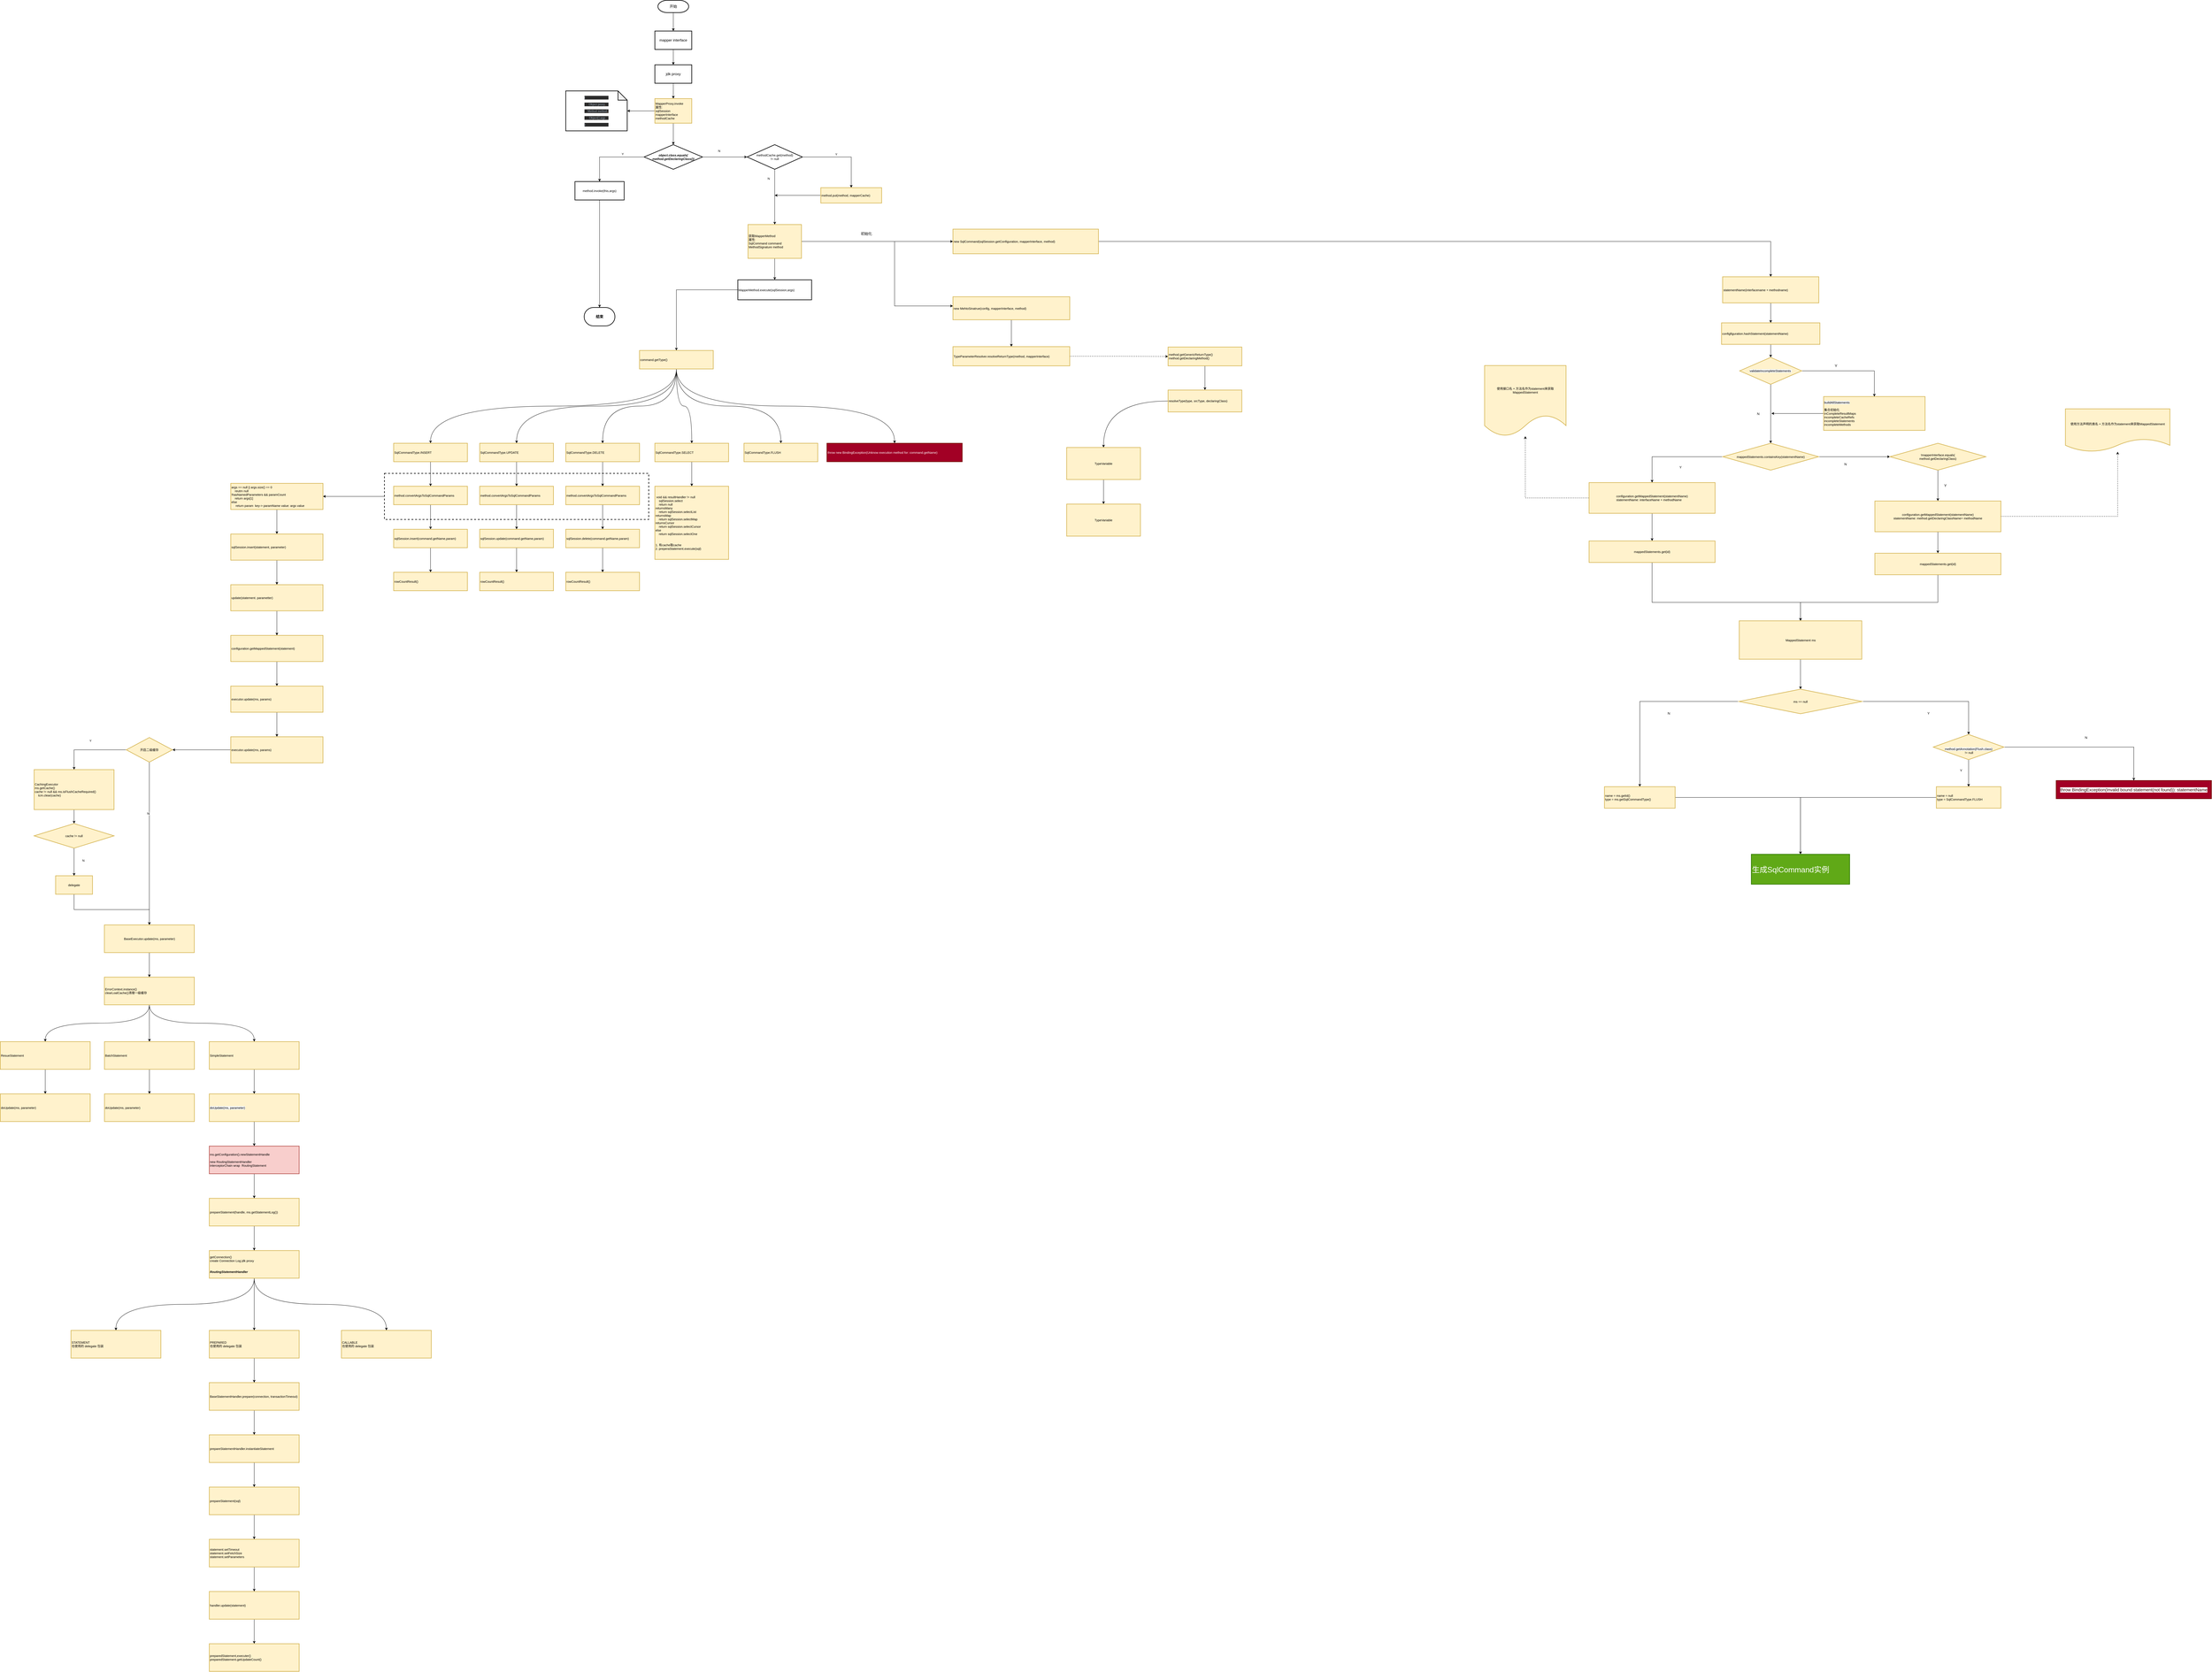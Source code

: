 <mxfile version="13.9.9" type="github" pages="2">
  <diagram id="aCsQ_rJ05yFmWRAsDQV_" name="第 1 页">
    <mxGraphModel dx="3903" dy="774" grid="1" gridSize="10" guides="1" tooltips="1" connect="1" arrows="1" fold="1" page="1" pageScale="1" pageWidth="827" pageHeight="1169" math="0" shadow="0">
      <root>
        <mxCell id="0" />
        <mxCell id="1" parent="0" />
        <mxCell id="vTN8qtUVpNdw6lF25--j-47" value="" style="rounded=0;orthogonalLoop=1;jettySize=auto;html=1;fontSize=10;" parent="1" source="vTN8qtUVpNdw6lF25--j-45" target="vTN8qtUVpNdw6lF25--j-46" edge="1">
          <mxGeometry relative="1" as="geometry" />
        </mxCell>
        <mxCell id="vTN8qtUVpNdw6lF25--j-45" value="" style="rounded=0;whiteSpace=wrap;html=1;strokeWidth=2;fontSize=10;align=center;dashed=1;" parent="1" vertex="1">
          <mxGeometry x="-750" y="1550" width="860" height="150" as="geometry" />
        </mxCell>
        <mxCell id="19_Dc7JFGsiwhifbvOjf-4" value="" style="edgeStyle=orthogonalEdgeStyle;rounded=0;orthogonalLoop=1;jettySize=auto;html=1;" parent="1" source="19_Dc7JFGsiwhifbvOjf-2" target="19_Dc7JFGsiwhifbvOjf-3" edge="1">
          <mxGeometry relative="1" as="geometry" />
        </mxCell>
        <mxCell id="19_Dc7JFGsiwhifbvOjf-2" value="开始" style="strokeWidth=2;html=1;shape=mxgraph.flowchart.terminator;whiteSpace=wrap;" parent="1" vertex="1">
          <mxGeometry x="140" y="10" width="100" height="40" as="geometry" />
        </mxCell>
        <mxCell id="19_Dc7JFGsiwhifbvOjf-6" value="" style="edgeStyle=orthogonalEdgeStyle;rounded=0;orthogonalLoop=1;jettySize=auto;html=1;" parent="1" source="19_Dc7JFGsiwhifbvOjf-3" target="19_Dc7JFGsiwhifbvOjf-5" edge="1">
          <mxGeometry relative="1" as="geometry" />
        </mxCell>
        <mxCell id="19_Dc7JFGsiwhifbvOjf-3" value="mapper interface" style="whiteSpace=wrap;html=1;strokeWidth=2;" parent="1" vertex="1">
          <mxGeometry x="130" y="110" width="120" height="60" as="geometry" />
        </mxCell>
        <mxCell id="19_Dc7JFGsiwhifbvOjf-8" value="" style="edgeStyle=orthogonalEdgeStyle;rounded=0;orthogonalLoop=1;jettySize=auto;html=1;" parent="1" source="19_Dc7JFGsiwhifbvOjf-5" target="19_Dc7JFGsiwhifbvOjf-7" edge="1">
          <mxGeometry relative="1" as="geometry" />
        </mxCell>
        <mxCell id="19_Dc7JFGsiwhifbvOjf-5" value="jdk proxy" style="whiteSpace=wrap;html=1;strokeWidth=2;" parent="1" vertex="1">
          <mxGeometry x="130" y="220" width="120" height="60" as="geometry" />
        </mxCell>
        <mxCell id="19_Dc7JFGsiwhifbvOjf-10" value="" style="edgeStyle=orthogonalEdgeStyle;rounded=0;orthogonalLoop=1;jettySize=auto;html=1;fontSize=10;" parent="1" source="19_Dc7JFGsiwhifbvOjf-7" target="19_Dc7JFGsiwhifbvOjf-9" edge="1">
          <mxGeometry relative="1" as="geometry" />
        </mxCell>
        <mxCell id="19_Dc7JFGsiwhifbvOjf-12" value="" style="edgeStyle=orthogonalEdgeStyle;rounded=0;orthogonalLoop=1;jettySize=auto;html=1;fontSize=10;fontColor=#000000;" parent="1" source="19_Dc7JFGsiwhifbvOjf-7" target="19_Dc7JFGsiwhifbvOjf-11" edge="1">
          <mxGeometry relative="1" as="geometry" />
        </mxCell>
        <mxCell id="19_Dc7JFGsiwhifbvOjf-7" value="MapperProxy.invoke&lt;br&gt;属性:&lt;br&gt;sqlSession&lt;br&gt;mapperInterface&lt;br&gt;methodCache" style="whiteSpace=wrap;html=1;strokeWidth=2;align=left;fontSize=10;fillColor=#fff2cc;strokeColor=#d6b656;" parent="1" vertex="1">
          <mxGeometry x="130" y="330" width="120" height="80" as="geometry" />
        </mxCell>
        <mxCell id="19_Dc7JFGsiwhifbvOjf-9" value="&lt;pre style=&quot;text-align: left ; background-color: rgb(43 , 43 , 43) ; color: rgb(169 , 183 , 198) ; font-family: &amp;#34;consolas&amp;#34;&quot;&gt;(&lt;/pre&gt;&lt;pre style=&quot;background-color: rgb(43 , 43 , 43) ; color: rgb(169 , 183 , 198) ; font-family: &amp;#34;consolas&amp;#34;&quot;&gt;   Object proxy&lt;span style=&quot;color: rgb(204 , 120 , 50)&quot;&gt;, &lt;/span&gt;&lt;/pre&gt;&lt;pre style=&quot;background-color: rgb(43 , 43 , 43) ; color: rgb(169 , 183 , 198) ; font-family: &amp;#34;consolas&amp;#34;&quot;&gt;    Method method&lt;span style=&quot;color: rgb(204 , 120 , 50)&quot;&gt;, &lt;/span&gt;&lt;/pre&gt;&lt;pre style=&quot;background-color: rgb(43 , 43 , 43) ; color: rgb(169 , 183 , 198) ; font-family: &amp;#34;consolas&amp;#34;&quot;&gt;  Object[] args&lt;/pre&gt;&lt;pre style=&quot;text-align: left ; background-color: rgb(43 , 43 , 43) ; color: rgb(169 , 183 , 198) ; font-family: &amp;#34;consolas&amp;#34;&quot;&gt;)&lt;/pre&gt;" style="shape=note;whiteSpace=wrap;html=1;backgroundOutline=1;darkOpacity=0.05;fontSize=10;strokeWidth=2;" parent="1" vertex="1">
          <mxGeometry x="-160" y="305" width="200" height="130" as="geometry" />
        </mxCell>
        <mxCell id="19_Dc7JFGsiwhifbvOjf-14" value="" style="edgeStyle=orthogonalEdgeStyle;rounded=0;orthogonalLoop=1;jettySize=auto;html=1;fontSize=10;fontColor=#000000;" parent="1" source="19_Dc7JFGsiwhifbvOjf-11" target="19_Dc7JFGsiwhifbvOjf-13" edge="1">
          <mxGeometry relative="1" as="geometry" />
        </mxCell>
        <mxCell id="19_Dc7JFGsiwhifbvOjf-20" value="Y" style="edgeLabel;html=1;align=center;verticalAlign=middle;resizable=0;points=[];fontSize=10;fontColor=#000000;" parent="19_Dc7JFGsiwhifbvOjf-14" vertex="1" connectable="0">
          <mxGeometry x="-0.476" y="2" relative="1" as="geometry">
            <mxPoint x="-11" y="-12" as="offset" />
          </mxGeometry>
        </mxCell>
        <mxCell id="19_Dc7JFGsiwhifbvOjf-16" value="" style="edgeStyle=orthogonalEdgeStyle;rounded=0;orthogonalLoop=1;jettySize=auto;html=1;fontSize=10;fontColor=#000000;entryX=0;entryY=0.5;entryDx=0;entryDy=0;entryPerimeter=0;" parent="1" source="19_Dc7JFGsiwhifbvOjf-11" target="19_Dc7JFGsiwhifbvOjf-19" edge="1">
          <mxGeometry relative="1" as="geometry">
            <mxPoint x="350" y="520" as="targetPoint" />
          </mxGeometry>
        </mxCell>
        <mxCell id="19_Dc7JFGsiwhifbvOjf-21" value="N" style="edgeLabel;html=1;align=center;verticalAlign=middle;resizable=0;points=[];fontSize=10;fontColor=#000000;" parent="19_Dc7JFGsiwhifbvOjf-16" vertex="1" connectable="0">
          <mxGeometry x="-0.264" y="2" relative="1" as="geometry">
            <mxPoint y="-18" as="offset" />
          </mxGeometry>
        </mxCell>
        <mxCell id="19_Dc7JFGsiwhifbvOjf-11" value="object.class.equals(&lt;br&gt;method.getDeclaringClass())" style="rhombus;whiteSpace=wrap;html=1;fontSize=10;strokeWidth=2;align=center;fontStyle=3" parent="1" vertex="1">
          <mxGeometry x="95" y="480" width="190" height="80" as="geometry" />
        </mxCell>
        <mxCell id="19_Dc7JFGsiwhifbvOjf-33" value="" style="edgeStyle=orthogonalEdgeStyle;rounded=0;orthogonalLoop=1;jettySize=auto;html=1;fontSize=10;fontColor=#000000;entryX=0.5;entryY=0;entryDx=0;entryDy=0;entryPerimeter=0;" parent="1" source="19_Dc7JFGsiwhifbvOjf-13" target="19_Dc7JFGsiwhifbvOjf-34" edge="1">
          <mxGeometry relative="1" as="geometry">
            <mxPoint x="-50" y="730" as="targetPoint" />
          </mxGeometry>
        </mxCell>
        <mxCell id="19_Dc7JFGsiwhifbvOjf-13" value="method.invoke(this,args)" style="whiteSpace=wrap;html=1;fontSize=10;fontStyle=0;strokeWidth=2;" parent="1" vertex="1">
          <mxGeometry x="-130" y="600" width="160" height="60" as="geometry" />
        </mxCell>
        <mxCell id="19_Dc7JFGsiwhifbvOjf-18" value="" style="edgeStyle=orthogonalEdgeStyle;rounded=0;orthogonalLoop=1;jettySize=auto;html=1;fontSize=10;fontColor=#000000;exitX=1;exitY=0.5;exitDx=0;exitDy=0;exitPerimeter=0;entryX=0.5;entryY=0;entryDx=0;entryDy=0;" parent="1" source="19_Dc7JFGsiwhifbvOjf-19" target="19_Dc7JFGsiwhifbvOjf-28" edge="1">
          <mxGeometry relative="1" as="geometry">
            <mxPoint x="430" y="550" as="sourcePoint" />
            <mxPoint x="490" y="640" as="targetPoint" />
          </mxGeometry>
        </mxCell>
        <mxCell id="19_Dc7JFGsiwhifbvOjf-23" value="" style="edgeStyle=orthogonalEdgeStyle;rounded=0;orthogonalLoop=1;jettySize=auto;html=1;fontSize=10;fontColor=#000000;" parent="1" source="19_Dc7JFGsiwhifbvOjf-19" target="19_Dc7JFGsiwhifbvOjf-22" edge="1">
          <mxGeometry relative="1" as="geometry">
            <mxPoint x="1160" y="740" as="targetPoint" />
          </mxGeometry>
        </mxCell>
        <mxCell id="19_Dc7JFGsiwhifbvOjf-24" value="Y" style="edgeLabel;html=1;align=center;verticalAlign=middle;resizable=0;points=[];fontSize=10;fontColor=#000000;" parent="19_Dc7JFGsiwhifbvOjf-23" vertex="1" connectable="0">
          <mxGeometry x="0.042" y="1" relative="1" as="geometry">
            <mxPoint x="199" y="-142.86" as="offset" />
          </mxGeometry>
        </mxCell>
        <mxCell id="19_Dc7JFGsiwhifbvOjf-19" value="&lt;span&gt;methodCache.get(method)&lt;br&gt;!= null&lt;br&gt;&lt;/span&gt;" style="strokeWidth=2;html=1;shape=mxgraph.flowchart.decision;whiteSpace=wrap;fontSize=10;fontColor=#000000;align=center;" parent="1" vertex="1">
          <mxGeometry x="430" y="480" width="180" height="80" as="geometry" />
        </mxCell>
        <mxCell id="19_Dc7JFGsiwhifbvOjf-31" value="" style="edgeStyle=orthogonalEdgeStyle;rounded=0;orthogonalLoop=1;jettySize=auto;html=1;fontSize=10;fontColor=#000000;" parent="1" source="19_Dc7JFGsiwhifbvOjf-22" target="19_Dc7JFGsiwhifbvOjf-30" edge="1">
          <mxGeometry relative="1" as="geometry" />
        </mxCell>
        <mxCell id="19_Dc7JFGsiwhifbvOjf-44" value="" style="edgeStyle=orthogonalEdgeStyle;rounded=0;orthogonalLoop=1;jettySize=auto;html=1;fontSize=12;fontColor=#000000;" parent="1" source="19_Dc7JFGsiwhifbvOjf-22" target="19_Dc7JFGsiwhifbvOjf-43" edge="1">
          <mxGeometry relative="1" as="geometry" />
        </mxCell>
        <mxCell id="19_Dc7JFGsiwhifbvOjf-64" value="初始化" style="edgeLabel;html=1;align=center;verticalAlign=middle;resizable=0;points=[];fontSize=12;fontColor=#000000;" parent="19_Dc7JFGsiwhifbvOjf-44" vertex="1" connectable="0">
          <mxGeometry x="-0.095" y="3" relative="1" as="geometry">
            <mxPoint x="-12.71" y="-22" as="offset" />
          </mxGeometry>
        </mxCell>
        <mxCell id="uRSH39FOhIxY2owPBtUY-53" value="" style="edgeStyle=orthogonalEdgeStyle;rounded=0;orthogonalLoop=1;jettySize=auto;html=1;" parent="1" source="19_Dc7JFGsiwhifbvOjf-22" target="uRSH39FOhIxY2owPBtUY-52" edge="1">
          <mxGeometry relative="1" as="geometry">
            <Array as="points">
              <mxPoint x="910" y="795" />
              <mxPoint x="910" y="1005" />
            </Array>
          </mxGeometry>
        </mxCell>
        <mxCell id="19_Dc7JFGsiwhifbvOjf-22" value="获取MapperMethod&lt;br&gt;属性:&lt;br&gt;SqlCommand command&lt;br&gt;MethodSignature method" style="whiteSpace=wrap;html=1;fontSize=10;strokeWidth=2;fillColor=#fff2cc;strokeColor=#d6b656;align=left;" parent="1" vertex="1">
          <mxGeometry x="433" y="740" width="174" height="110" as="geometry" />
        </mxCell>
        <mxCell id="19_Dc7JFGsiwhifbvOjf-25" value="N" style="text;html=1;align=center;verticalAlign=middle;resizable=0;points=[];autosize=1;fontSize=10;fontColor=#000000;" parent="1" vertex="1">
          <mxGeometry x="490" y="580" width="20" height="20" as="geometry" />
        </mxCell>
        <mxCell id="19_Dc7JFGsiwhifbvOjf-49" style="edgeStyle=orthogonalEdgeStyle;rounded=0;orthogonalLoop=1;jettySize=auto;html=1;fontSize=12;fontColor=#000000;" parent="1" source="19_Dc7JFGsiwhifbvOjf-28" edge="1">
          <mxGeometry relative="1" as="geometry">
            <mxPoint x="520" y="645" as="targetPoint" />
          </mxGeometry>
        </mxCell>
        <mxCell id="19_Dc7JFGsiwhifbvOjf-28" value="method.put(method, mapperCache)" style="whiteSpace=wrap;html=1;fontSize=10;align=left;strokeColor=#d6b656;strokeWidth=2;fillColor=#fff2cc;" parent="1" vertex="1">
          <mxGeometry x="670" y="620" width="198" height="50" as="geometry" />
        </mxCell>
        <mxCell id="19_Dc7JFGsiwhifbvOjf-40" value="" style="edgeStyle=orthogonalEdgeStyle;rounded=0;orthogonalLoop=1;jettySize=auto;html=1;fontSize=12;fontColor=#000000;" parent="1" source="19_Dc7JFGsiwhifbvOjf-30" target="19_Dc7JFGsiwhifbvOjf-39" edge="1">
          <mxGeometry relative="1" as="geometry" />
        </mxCell>
        <mxCell id="19_Dc7JFGsiwhifbvOjf-30" value="MapperMethod.execute(sqlSession,args)" style="whiteSpace=wrap;html=1;fontSize=10;align=left;strokeWidth=2;" parent="1" vertex="1">
          <mxGeometry x="400" y="920" width="240" height="65" as="geometry" />
        </mxCell>
        <mxCell id="19_Dc7JFGsiwhifbvOjf-34" value="结束" style="strokeWidth=2;html=1;shape=mxgraph.flowchart.terminator;whiteSpace=wrap;fontSize=12;fontColor=#000000;align=center;fontStyle=1" parent="1" vertex="1">
          <mxGeometry x="-100" y="1010" width="100" height="60" as="geometry" />
        </mxCell>
        <mxCell id="vTN8qtUVpNdw6lF25--j-13" value="" style="edgeStyle=orthogonalEdgeStyle;curved=1;rounded=0;orthogonalLoop=1;jettySize=auto;html=1;fontSize=10;exitX=0.5;exitY=1;exitDx=0;exitDy=0;" parent="1" source="19_Dc7JFGsiwhifbvOjf-39" target="vTN8qtUVpNdw6lF25--j-12" edge="1">
          <mxGeometry relative="1" as="geometry" />
        </mxCell>
        <mxCell id="vTN8qtUVpNdw6lF25--j-16" value="" style="edgeStyle=orthogonalEdgeStyle;curved=1;rounded=0;orthogonalLoop=1;jettySize=auto;html=1;fontSize=10;exitX=0.5;exitY=1;exitDx=0;exitDy=0;" parent="1" source="19_Dc7JFGsiwhifbvOjf-39" target="vTN8qtUVpNdw6lF25--j-15" edge="1">
          <mxGeometry relative="1" as="geometry" />
        </mxCell>
        <mxCell id="vTN8qtUVpNdw6lF25--j-20" style="edgeStyle=orthogonalEdgeStyle;curved=1;rounded=0;orthogonalLoop=1;jettySize=auto;html=1;entryX=0.5;entryY=0;entryDx=0;entryDy=0;fontSize=10;" parent="1" source="19_Dc7JFGsiwhifbvOjf-39" target="vTN8qtUVpNdw6lF25--j-19" edge="1">
          <mxGeometry relative="1" as="geometry" />
        </mxCell>
        <mxCell id="vTN8qtUVpNdw6lF25--j-22" style="edgeStyle=orthogonalEdgeStyle;curved=1;rounded=0;orthogonalLoop=1;jettySize=auto;html=1;entryX=0.5;entryY=0;entryDx=0;entryDy=0;fontSize=10;exitX=0.5;exitY=1;exitDx=0;exitDy=0;" parent="1" source="19_Dc7JFGsiwhifbvOjf-39" target="vTN8qtUVpNdw6lF25--j-21" edge="1">
          <mxGeometry relative="1" as="geometry" />
        </mxCell>
        <mxCell id="vTN8qtUVpNdw6lF25--j-24" style="edgeStyle=orthogonalEdgeStyle;curved=1;rounded=0;orthogonalLoop=1;jettySize=auto;html=1;entryX=0.5;entryY=0;entryDx=0;entryDy=0;fontSize=10;exitX=0.5;exitY=1;exitDx=0;exitDy=0;" parent="1" source="19_Dc7JFGsiwhifbvOjf-39" target="vTN8qtUVpNdw6lF25--j-23" edge="1">
          <mxGeometry relative="1" as="geometry" />
        </mxCell>
        <mxCell id="vTN8qtUVpNdw6lF25--j-26" style="edgeStyle=orthogonalEdgeStyle;curved=1;rounded=0;orthogonalLoop=1;jettySize=auto;html=1;entryX=0.5;entryY=0;entryDx=0;entryDy=0;fontSize=10;exitX=0.5;exitY=1;exitDx=0;exitDy=0;" parent="1" source="19_Dc7JFGsiwhifbvOjf-39" target="vTN8qtUVpNdw6lF25--j-25" edge="1">
          <mxGeometry relative="1" as="geometry" />
        </mxCell>
        <mxCell id="19_Dc7JFGsiwhifbvOjf-39" value="command.getType()" style="whiteSpace=wrap;html=1;fontSize=10;align=left;strokeWidth=2;fillColor=#fff2cc;strokeColor=#d6b656;" parent="1" vertex="1">
          <mxGeometry x="80" y="1150" width="240" height="60" as="geometry" />
        </mxCell>
        <mxCell id="19_Dc7JFGsiwhifbvOjf-46" value="" style="edgeStyle=orthogonalEdgeStyle;rounded=0;orthogonalLoop=1;jettySize=auto;html=1;fontSize=12;fontColor=#000000;" parent="1" source="19_Dc7JFGsiwhifbvOjf-43" target="19_Dc7JFGsiwhifbvOjf-45" edge="1">
          <mxGeometry relative="1" as="geometry" />
        </mxCell>
        <mxCell id="19_Dc7JFGsiwhifbvOjf-43" value="new SqlCommand(sqlSession.getConfiguration, mapperInterface, method)" style="whiteSpace=wrap;html=1;fontSize=10;align=left;strokeColor=#d6b656;strokeWidth=2;fillColor=#fff2cc;" parent="1" vertex="1">
          <mxGeometry x="1100" y="755" width="473.5" height="80" as="geometry" />
        </mxCell>
        <mxCell id="19_Dc7JFGsiwhifbvOjf-48" value="" style="edgeStyle=orthogonalEdgeStyle;rounded=0;orthogonalLoop=1;jettySize=auto;html=1;fontSize=12;fontColor=#000000;" parent="1" source="19_Dc7JFGsiwhifbvOjf-45" target="19_Dc7JFGsiwhifbvOjf-47" edge="1">
          <mxGeometry relative="1" as="geometry" />
        </mxCell>
        <mxCell id="19_Dc7JFGsiwhifbvOjf-45" value="statementName(interfacename + methodname)" style="whiteSpace=wrap;html=1;fontSize=10;align=left;strokeColor=#d6b656;strokeWidth=2;fillColor=#fff2cc;" parent="1" vertex="1">
          <mxGeometry x="3604.5" y="910" width="313" height="85" as="geometry" />
        </mxCell>
        <mxCell id="19_Dc7JFGsiwhifbvOjf-57" value="" style="edgeStyle=orthogonalEdgeStyle;rounded=0;orthogonalLoop=1;jettySize=auto;html=1;fontSize=12;fontColor=#000000;" parent="1" source="19_Dc7JFGsiwhifbvOjf-47" target="19_Dc7JFGsiwhifbvOjf-56" edge="1">
          <mxGeometry relative="1" as="geometry" />
        </mxCell>
        <mxCell id="19_Dc7JFGsiwhifbvOjf-47" value="configfiguration.hashStatement(statementName)" style="whiteSpace=wrap;html=1;fontSize=10;align=left;strokeColor=#d6b656;strokeWidth=2;fillColor=#fff2cc;" parent="1" vertex="1">
          <mxGeometry x="3601" y="1060" width="320" height="70" as="geometry" />
        </mxCell>
        <mxCell id="19_Dc7JFGsiwhifbvOjf-62" style="edgeStyle=orthogonalEdgeStyle;rounded=0;orthogonalLoop=1;jettySize=auto;html=1;fontSize=12;fontColor=#000000;" parent="1" source="19_Dc7JFGsiwhifbvOjf-52" edge="1">
          <mxGeometry relative="1" as="geometry">
            <mxPoint x="3763.25" y="1355" as="targetPoint" />
          </mxGeometry>
        </mxCell>
        <mxCell id="19_Dc7JFGsiwhifbvOjf-52" value="&lt;span style=&quot;color: rgb(0 , 0 , 0) ; font-family: &amp;#34;helvetica&amp;#34; ; font-size: 10px ; font-style: normal ; font-weight: 400 ; letter-spacing: normal ; text-align: left ; text-indent: 0px ; text-transform: none ; word-spacing: 0px ; background-color: rgb(248 , 249 , 250) ; display: inline ; float: none&quot;&gt;buildAllStatements&lt;br&gt;&lt;br&gt;&lt;/span&gt;集合初始化&lt;br&gt;inCompleteResultMaps&lt;br&gt;incompleteCacheRefs&lt;br&gt;incompleteStatements&lt;br&gt;incompleteMethods" style="whiteSpace=wrap;html=1;fontSize=10;align=left;strokeColor=#d6b656;strokeWidth=2;fillColor=#fff2cc;" parent="1" vertex="1">
          <mxGeometry x="3933.25" y="1300" width="330" height="110" as="geometry" />
        </mxCell>
        <mxCell id="19_Dc7JFGsiwhifbvOjf-58" style="edgeStyle=orthogonalEdgeStyle;rounded=0;orthogonalLoop=1;jettySize=auto;html=1;entryX=0.5;entryY=0;entryDx=0;entryDy=0;fontSize=12;fontColor=#000000;" parent="1" source="19_Dc7JFGsiwhifbvOjf-56" target="19_Dc7JFGsiwhifbvOjf-52" edge="1">
          <mxGeometry relative="1" as="geometry" />
        </mxCell>
        <mxCell id="uRSH39FOhIxY2owPBtUY-2" value="N" style="edgeStyle=orthogonalEdgeStyle;rounded=0;orthogonalLoop=1;jettySize=auto;html=1;" parent="1" source="19_Dc7JFGsiwhifbvOjf-56" target="uRSH39FOhIxY2owPBtUY-1" edge="1">
          <mxGeometry x="-0.003" y="-40" relative="1" as="geometry">
            <mxPoint x="-1" as="offset" />
          </mxGeometry>
        </mxCell>
        <mxCell id="19_Dc7JFGsiwhifbvOjf-56" value="&#xa;&#xa;&lt;span style=&quot;color: rgb(0, 0, 0); font-family: helvetica; font-size: 10px; font-style: normal; font-weight: 400; letter-spacing: normal; text-indent: 0px; text-transform: none; word-spacing: 0px; background-color: rgb(248, 249, 250); display: inline; float: none;&quot;&gt;validateIncompleteStatements&lt;span&gt;&amp;nbsp;&lt;/span&gt;&lt;/span&gt;&#xa;&#xa;" style="rhombus;whiteSpace=wrap;html=1;fontSize=10;align=center;strokeColor=#d6b656;strokeWidth=2;fillColor=#fff2cc;" parent="1" vertex="1">
          <mxGeometry x="3660" y="1172.5" width="201.88" height="87.5" as="geometry" />
        </mxCell>
        <mxCell id="19_Dc7JFGsiwhifbvOjf-59" value="Y&lt;br&gt;" style="text;html=1;align=center;verticalAlign=middle;resizable=0;points=[];autosize=1;fontSize=12;fontColor=#000000;" parent="1" vertex="1">
          <mxGeometry x="3963.25" y="1190" width="20" height="20" as="geometry" />
        </mxCell>
        <mxCell id="uRSH39FOhIxY2owPBtUY-4" value="Y" style="edgeStyle=orthogonalEdgeStyle;rounded=0;orthogonalLoop=1;jettySize=auto;html=1;" parent="1" source="uRSH39FOhIxY2owPBtUY-1" target="uRSH39FOhIxY2owPBtUY-3" edge="1">
          <mxGeometry x="-0.118" y="34" relative="1" as="geometry">
            <mxPoint as="offset" />
          </mxGeometry>
        </mxCell>
        <mxCell id="uRSH39FOhIxY2owPBtUY-10" value="N" style="edgeStyle=orthogonalEdgeStyle;rounded=0;orthogonalLoop=1;jettySize=auto;html=1;" parent="1" source="uRSH39FOhIxY2owPBtUY-1" target="uRSH39FOhIxY2owPBtUY-9" edge="1">
          <mxGeometry x="-0.245" y="-24" relative="1" as="geometry">
            <mxPoint as="offset" />
          </mxGeometry>
        </mxCell>
        <mxCell id="uRSH39FOhIxY2owPBtUY-1" value="mappedStatements.containsKey(statementName)" style="rhombus;whiteSpace=wrap;html=1;fontSize=10;align=center;strokeColor=#d6b656;strokeWidth=2;fillColor=#fff2cc;" parent="1" vertex="1">
          <mxGeometry x="3605" y="1452" width="311.88" height="87.5" as="geometry" />
        </mxCell>
        <mxCell id="uRSH39FOhIxY2owPBtUY-8" value="" style="edgeStyle=orthogonalEdgeStyle;rounded=0;orthogonalLoop=1;jettySize=auto;html=1;" parent="1" source="uRSH39FOhIxY2owPBtUY-3" target="uRSH39FOhIxY2owPBtUY-7" edge="1">
          <mxGeometry relative="1" as="geometry" />
        </mxCell>
        <mxCell id="uRSH39FOhIxY2owPBtUY-14" value="" style="edgeStyle=orthogonalEdgeStyle;rounded=0;orthogonalLoop=1;jettySize=auto;html=1;dashed=1;" parent="1" source="uRSH39FOhIxY2owPBtUY-3" target="uRSH39FOhIxY2owPBtUY-13" edge="1">
          <mxGeometry relative="1" as="geometry" />
        </mxCell>
        <mxCell id="uRSH39FOhIxY2owPBtUY-3" value="configuration.getMappedStatement(statementName)&lt;br&gt;&lt;div style=&quot;text-align: left&quot;&gt;&lt;span&gt;statementName: interfaceName + methodName&lt;/span&gt;&lt;/div&gt;" style="whiteSpace=wrap;html=1;fontSize=10;strokeColor=#d6b656;strokeWidth=2;fillColor=#fff2cc;" parent="1" vertex="1">
          <mxGeometry x="3170" y="1580" width="410" height="100" as="geometry" />
        </mxCell>
        <mxCell id="uRSH39FOhIxY2owPBtUY-49" style="edgeStyle=orthogonalEdgeStyle;rounded=0;orthogonalLoop=1;jettySize=auto;html=1;entryX=0.5;entryY=0;entryDx=0;entryDy=0;" parent="1" source="uRSH39FOhIxY2owPBtUY-7" target="uRSH39FOhIxY2owPBtUY-25" edge="1">
          <mxGeometry relative="1" as="geometry">
            <Array as="points">
              <mxPoint x="3375" y="1970" />
              <mxPoint x="3858" y="1970" />
            </Array>
          </mxGeometry>
        </mxCell>
        <mxCell id="uRSH39FOhIxY2owPBtUY-7" value="mappedStatements.get(id)" style="whiteSpace=wrap;html=1;fontSize=10;strokeColor=#d6b656;strokeWidth=2;fillColor=#fff2cc;" parent="1" vertex="1">
          <mxGeometry x="3170" y="1770" width="410" height="70" as="geometry" />
        </mxCell>
        <mxCell id="uRSH39FOhIxY2owPBtUY-18" value="" style="edgeStyle=orthogonalEdgeStyle;rounded=0;orthogonalLoop=1;jettySize=auto;html=1;entryX=0.5;entryY=0;entryDx=0;entryDy=0;" parent="1" source="uRSH39FOhIxY2owPBtUY-9" target="uRSH39FOhIxY2owPBtUY-21" edge="1">
          <mxGeometry relative="1" as="geometry">
            <mxPoint x="4429.06" y="1740" as="targetPoint" />
          </mxGeometry>
        </mxCell>
        <mxCell id="uRSH39FOhIxY2owPBtUY-9" value="!mapperInterface.equals(&lt;br&gt;method.getDeclaringClass)" style="rhombus;whiteSpace=wrap;html=1;fontSize=10;align=center;strokeColor=#d6b656;strokeWidth=2;fillColor=#fff2cc;" parent="1" vertex="1">
          <mxGeometry x="4149.06" y="1452" width="311.88" height="87.5" as="geometry" />
        </mxCell>
        <mxCell id="uRSH39FOhIxY2owPBtUY-13" value="使用接口名 + 方法名作为statement来获取MappedStatement" style="shape=document;whiteSpace=wrap;html=1;boundedLbl=1;fontSize=10;strokeColor=#d6b656;strokeWidth=2;fillColor=#fff2cc;" parent="1" vertex="1">
          <mxGeometry x="2830" y="1199" width="265" height="230" as="geometry" />
        </mxCell>
        <mxCell id="uRSH39FOhIxY2owPBtUY-19" value="Y" style="text;html=1;align=center;verticalAlign=middle;resizable=0;points=[];autosize=1;" parent="1" vertex="1">
          <mxGeometry x="4319.06" y="1580" width="20" height="20" as="geometry" />
        </mxCell>
        <mxCell id="uRSH39FOhIxY2owPBtUY-20" value="" style="edgeStyle=orthogonalEdgeStyle;rounded=0;orthogonalLoop=1;jettySize=auto;html=1;" parent="1" source="uRSH39FOhIxY2owPBtUY-21" target="uRSH39FOhIxY2owPBtUY-22" edge="1">
          <mxGeometry relative="1" as="geometry" />
        </mxCell>
        <mxCell id="uRSH39FOhIxY2owPBtUY-24" value="" style="edgeStyle=orthogonalEdgeStyle;rounded=0;orthogonalLoop=1;jettySize=auto;html=1;dashed=1;" parent="1" source="uRSH39FOhIxY2owPBtUY-21" target="uRSH39FOhIxY2owPBtUY-23" edge="1">
          <mxGeometry relative="1" as="geometry" />
        </mxCell>
        <mxCell id="uRSH39FOhIxY2owPBtUY-21" value="configuration.getMappedStatement(statementName)&lt;br&gt;&lt;div style=&quot;text-align: left&quot;&gt;&lt;span&gt;statementName: method.getDeclaringClassName+ methodName&lt;/span&gt;&lt;/div&gt;" style="whiteSpace=wrap;html=1;fontSize=10;strokeColor=#d6b656;strokeWidth=2;fillColor=#fff2cc;" parent="1" vertex="1">
          <mxGeometry x="4100" y="1640" width="410" height="100" as="geometry" />
        </mxCell>
        <mxCell id="uRSH39FOhIxY2owPBtUY-50" style="edgeStyle=orthogonalEdgeStyle;rounded=0;orthogonalLoop=1;jettySize=auto;html=1;entryX=0.5;entryY=0;entryDx=0;entryDy=0;" parent="1" source="uRSH39FOhIxY2owPBtUY-22" target="uRSH39FOhIxY2owPBtUY-25" edge="1">
          <mxGeometry relative="1" as="geometry">
            <Array as="points">
              <mxPoint x="4305" y="1970" />
              <mxPoint x="3858" y="1970" />
            </Array>
          </mxGeometry>
        </mxCell>
        <mxCell id="uRSH39FOhIxY2owPBtUY-22" value="mappedStatements.get(id)" style="whiteSpace=wrap;html=1;fontSize=10;strokeColor=#d6b656;strokeWidth=2;fillColor=#fff2cc;" parent="1" vertex="1">
          <mxGeometry x="4100" y="1810" width="410" height="70" as="geometry" />
        </mxCell>
        <mxCell id="uRSH39FOhIxY2owPBtUY-23" value="&lt;span&gt;使用方法声明的类名 + 方法名作为statement来获取MappedStatement&lt;/span&gt;" style="shape=document;whiteSpace=wrap;html=1;boundedLbl=1;fontSize=10;strokeColor=#d6b656;strokeWidth=2;fillColor=#fff2cc;" parent="1" vertex="1">
          <mxGeometry x="4720" y="1340" width="340" height="139.5" as="geometry" />
        </mxCell>
        <mxCell id="uRSH39FOhIxY2owPBtUY-32" value="" style="edgeStyle=orthogonalEdgeStyle;rounded=0;orthogonalLoop=1;jettySize=auto;html=1;" parent="1" source="uRSH39FOhIxY2owPBtUY-25" target="uRSH39FOhIxY2owPBtUY-31" edge="1">
          <mxGeometry relative="1" as="geometry" />
        </mxCell>
        <mxCell id="uRSH39FOhIxY2owPBtUY-25" value="MappedStatement ms" style="whiteSpace=wrap;html=1;fontSize=10;strokeColor=#d6b656;strokeWidth=2;fillColor=#fff2cc;" parent="1" vertex="1">
          <mxGeometry x="3658.63" y="2030" width="398.63" height="125" as="geometry" />
        </mxCell>
        <mxCell id="uRSH39FOhIxY2owPBtUY-34" value="Y" style="edgeStyle=orthogonalEdgeStyle;rounded=0;orthogonalLoop=1;jettySize=auto;html=1;entryX=0.5;entryY=0;entryDx=0;entryDy=0;" parent="1" source="uRSH39FOhIxY2owPBtUY-31" target="uRSH39FOhIxY2owPBtUY-35" edge="1">
          <mxGeometry x="-0.052" y="-37" relative="1" as="geometry">
            <mxPoint x="4400" y="2368" as="targetPoint" />
            <mxPoint y="1" as="offset" />
          </mxGeometry>
        </mxCell>
        <mxCell id="uRSH39FOhIxY2owPBtUY-45" value="N" style="edgeStyle=orthogonalEdgeStyle;rounded=0;orthogonalLoop=1;jettySize=auto;html=1;" parent="1" source="uRSH39FOhIxY2owPBtUY-31" target="uRSH39FOhIxY2owPBtUY-44" edge="1">
          <mxGeometry x="-0.236" y="37" relative="1" as="geometry">
            <mxPoint y="1" as="offset" />
          </mxGeometry>
        </mxCell>
        <mxCell id="uRSH39FOhIxY2owPBtUY-31" value="ms == null" style="rhombus;whiteSpace=wrap;html=1;fontSize=10;strokeColor=#d6b656;strokeWidth=2;fillColor=#fff2cc;" parent="1" vertex="1">
          <mxGeometry x="3658" y="2252.5" width="400" height="80" as="geometry" />
        </mxCell>
        <mxCell id="uRSH39FOhIxY2owPBtUY-38" value="N" style="edgeStyle=orthogonalEdgeStyle;rounded=0;orthogonalLoop=1;jettySize=auto;html=1;" parent="1" source="uRSH39FOhIxY2owPBtUY-35" target="uRSH39FOhIxY2owPBtUY-37" edge="1">
          <mxGeometry x="0.004" y="31" relative="1" as="geometry">
            <mxPoint as="offset" />
          </mxGeometry>
        </mxCell>
        <mxCell id="uRSH39FOhIxY2owPBtUY-41" value="" style="edgeStyle=orthogonalEdgeStyle;rounded=0;orthogonalLoop=1;jettySize=auto;html=1;" parent="1" source="uRSH39FOhIxY2owPBtUY-35" target="uRSH39FOhIxY2owPBtUY-40" edge="1">
          <mxGeometry relative="1" as="geometry" />
        </mxCell>
        <mxCell id="uRSH39FOhIxY2owPBtUY-42" value="Y" style="edgeLabel;html=1;align=center;verticalAlign=middle;resizable=0;points=[];" parent="uRSH39FOhIxY2owPBtUY-41" vertex="1" connectable="0">
          <mxGeometry x="-0.478" y="-5" relative="1" as="geometry">
            <mxPoint x="-20" y="11.33" as="offset" />
          </mxGeometry>
        </mxCell>
        <mxCell id="uRSH39FOhIxY2owPBtUY-35" value="&lt;br&gt;&lt;br&gt;&lt;span style=&quot;color: rgb(0 , 0 , 0) ; font-family: &amp;#34;helvetica&amp;#34; ; font-size: 10px ; font-style: normal ; font-weight: 400 ; letter-spacing: normal ; text-align: center ; text-indent: 0px ; text-transform: none ; word-spacing: 0px ; background-color: rgb(248 , 249 , 250) ; display: inline ; float: none&quot;&gt;method.getAnnotation(Flush.class)&lt;/span&gt;&lt;br&gt;&amp;nbsp;!= null" style="rhombus;whiteSpace=wrap;html=1;fontSize=10;strokeColor=#d6b656;strokeWidth=2;fillColor=#fff2cc;" parent="1" vertex="1">
          <mxGeometry x="4290" y="2400" width="230" height="82" as="geometry" />
        </mxCell>
        <mxCell id="uRSH39FOhIxY2owPBtUY-37" value="&lt;font style=&quot;font-size: 14px&quot; color=&quot;#330000&quot;&gt;throw BindingException(Invalid bound statement(not found)): statementName&lt;/font&gt;" style="whiteSpace=wrap;html=1;fontSize=10;strokeColor=#6F0000;strokeWidth=2;fillColor=#a20025;labelBackgroundColor=#ffffff;fontColor=#ffffff;" parent="1" vertex="1">
          <mxGeometry x="4690" y="2550" width="505" height="59" as="geometry" />
        </mxCell>
        <mxCell id="uRSH39FOhIxY2owPBtUY-56" style="edgeStyle=orthogonalEdgeStyle;rounded=0;orthogonalLoop=1;jettySize=auto;html=1;" parent="1" source="uRSH39FOhIxY2owPBtUY-40" target="uRSH39FOhIxY2owPBtUY-54" edge="1">
          <mxGeometry relative="1" as="geometry" />
        </mxCell>
        <mxCell id="uRSH39FOhIxY2owPBtUY-40" value="name = null&lt;br&gt;type = SqlCommandType.FLUSH" style="whiteSpace=wrap;html=1;fontSize=10;strokeColor=#d6b656;strokeWidth=2;fillColor=#fff2cc;align=left;" parent="1" vertex="1">
          <mxGeometry x="4300" y="2570" width="210" height="70" as="geometry" />
        </mxCell>
        <mxCell id="uRSH39FOhIxY2owPBtUY-55" value="" style="edgeStyle=orthogonalEdgeStyle;rounded=0;orthogonalLoop=1;jettySize=auto;html=1;" parent="1" source="uRSH39FOhIxY2owPBtUY-44" target="uRSH39FOhIxY2owPBtUY-54" edge="1">
          <mxGeometry relative="1" as="geometry" />
        </mxCell>
        <mxCell id="uRSH39FOhIxY2owPBtUY-44" value="&lt;span&gt;name = ms.getId()&lt;/span&gt;&lt;br&gt;&lt;div&gt;&lt;span&gt;type = ms.getSqlCommandType()&lt;/span&gt;&lt;/div&gt;" style="whiteSpace=wrap;html=1;fontSize=10;strokeColor=#d6b656;strokeWidth=2;fillColor=#fff2cc;align=left;" parent="1" vertex="1">
          <mxGeometry x="3220" y="2570" width="230" height="70" as="geometry" />
        </mxCell>
        <mxCell id="vTN8qtUVpNdw6lF25--j-2" value="" style="edgeStyle=orthogonalEdgeStyle;rounded=0;orthogonalLoop=1;jettySize=auto;html=1;" parent="1" source="uRSH39FOhIxY2owPBtUY-52" target="vTN8qtUVpNdw6lF25--j-1" edge="1">
          <mxGeometry relative="1" as="geometry" />
        </mxCell>
        <mxCell id="uRSH39FOhIxY2owPBtUY-52" value="new MehtoSinatrue(config, mapperInterface, method)" style="whiteSpace=wrap;html=1;fontSize=10;align=left;strokeColor=#d6b656;strokeWidth=2;fillColor=#fff2cc;" parent="1" vertex="1">
          <mxGeometry x="1100" y="975" width="380" height="75" as="geometry" />
        </mxCell>
        <mxCell id="uRSH39FOhIxY2owPBtUY-54" value="&lt;span style=&quot;font-size: 25px;&quot;&gt;生成SqlCommand实例&lt;/span&gt;" style="whiteSpace=wrap;html=1;fontSize=25;align=left;strokeColor=#2D7600;strokeWidth=2;fillColor=#60a917;fontColor=#ffffff;" parent="1" vertex="1">
          <mxGeometry x="3697.94" y="2790" width="320" height="97.5" as="geometry" />
        </mxCell>
        <mxCell id="vTN8qtUVpNdw6lF25--j-4" value="" style="edgeStyle=orthogonalEdgeStyle;rounded=0;orthogonalLoop=1;jettySize=auto;html=1;fontSize=10;dashed=1;" parent="1" source="vTN8qtUVpNdw6lF25--j-1" target="vTN8qtUVpNdw6lF25--j-3" edge="1">
          <mxGeometry relative="1" as="geometry" />
        </mxCell>
        <mxCell id="vTN8qtUVpNdw6lF25--j-1" value="&lt;span style=&quot;font-size: 10px&quot;&gt;TypeParameterResolver.resolveReturnType(method, mapperInterface)&lt;/span&gt;" style="whiteSpace=wrap;html=1;fontSize=10;align=left;strokeColor=#d6b656;strokeWidth=2;fillColor=#fff2cc;" parent="1" vertex="1">
          <mxGeometry x="1100" y="1137.5" width="380" height="62.5" as="geometry" />
        </mxCell>
        <mxCell id="vTN8qtUVpNdw6lF25--j-6" value="" style="edgeStyle=orthogonalEdgeStyle;rounded=0;orthogonalLoop=1;jettySize=auto;html=1;fontSize=10;" parent="1" source="vTN8qtUVpNdw6lF25--j-3" target="vTN8qtUVpNdw6lF25--j-5" edge="1">
          <mxGeometry relative="1" as="geometry" />
        </mxCell>
        <mxCell id="vTN8qtUVpNdw6lF25--j-3" value="method.getGenericReturnType()&lt;br&gt;method.getDeclaringMethod()" style="whiteSpace=wrap;html=1;fontSize=10;align=left;strokeColor=#d6b656;strokeWidth=2;fillColor=#fff2cc;" parent="1" vertex="1">
          <mxGeometry x="1800" y="1138.75" width="240" height="61.25" as="geometry" />
        </mxCell>
        <mxCell id="vTN8qtUVpNdw6lF25--j-9" value="" style="edgeStyle=orthogonalEdgeStyle;rounded=0;orthogonalLoop=1;jettySize=auto;html=1;fontSize=10;curved=1;" parent="1" source="vTN8qtUVpNdw6lF25--j-5" target="vTN8qtUVpNdw6lF25--j-8" edge="1">
          <mxGeometry relative="1" as="geometry" />
        </mxCell>
        <mxCell id="vTN8qtUVpNdw6lF25--j-5" value="resolveType(type, srcType, declaringClass)" style="whiteSpace=wrap;html=1;fontSize=10;align=left;strokeColor=#d6b656;strokeWidth=2;fillColor=#fff2cc;" parent="1" vertex="1">
          <mxGeometry x="1800" y="1278.75" width="240" height="71.25" as="geometry" />
        </mxCell>
        <mxCell id="vTN8qtUVpNdw6lF25--j-11" value="" style="edgeStyle=orthogonalEdgeStyle;curved=1;rounded=0;orthogonalLoop=1;jettySize=auto;html=1;fontSize=10;" parent="1" source="vTN8qtUVpNdw6lF25--j-8" target="vTN8qtUVpNdw6lF25--j-10" edge="1">
          <mxGeometry relative="1" as="geometry" />
        </mxCell>
        <mxCell id="vTN8qtUVpNdw6lF25--j-8" value="TypeVariable" style="whiteSpace=wrap;html=1;fontSize=10;align=center;strokeColor=#d6b656;strokeWidth=2;fillColor=#fff2cc;" parent="1" vertex="1">
          <mxGeometry x="1470" y="1465.76" width="240" height="104.24" as="geometry" />
        </mxCell>
        <mxCell id="vTN8qtUVpNdw6lF25--j-10" value="TypeVariable" style="whiteSpace=wrap;html=1;fontSize=10;align=center;strokeColor=#d6b656;strokeWidth=2;fillColor=#fff2cc;" parent="1" vertex="1">
          <mxGeometry x="1470" y="1650" width="240" height="104.24" as="geometry" />
        </mxCell>
        <mxCell id="vTN8qtUVpNdw6lF25--j-28" value="" style="edgeStyle=orthogonalEdgeStyle;curved=1;rounded=0;orthogonalLoop=1;jettySize=auto;html=1;fontSize=10;" parent="1" source="vTN8qtUVpNdw6lF25--j-12" target="vTN8qtUVpNdw6lF25--j-27" edge="1">
          <mxGeometry relative="1" as="geometry" />
        </mxCell>
        <mxCell id="vTN8qtUVpNdw6lF25--j-12" value="SqlCommandType.INSERT" style="whiteSpace=wrap;html=1;fontSize=10;align=left;strokeWidth=2;fillColor=#fff2cc;strokeColor=#d6b656;" parent="1" vertex="1">
          <mxGeometry x="-720" y="1452" width="240" height="60" as="geometry" />
        </mxCell>
        <mxCell id="vTN8qtUVpNdw6lF25--j-43" style="edgeStyle=orthogonalEdgeStyle;curved=1;rounded=0;orthogonalLoop=1;jettySize=auto;html=1;entryX=0.5;entryY=0;entryDx=0;entryDy=0;fontSize=10;" parent="1" source="vTN8qtUVpNdw6lF25--j-15" target="vTN8qtUVpNdw6lF25--j-34" edge="1">
          <mxGeometry relative="1" as="geometry" />
        </mxCell>
        <mxCell id="vTN8qtUVpNdw6lF25--j-15" value="SqlCommandType.UPDATE" style="whiteSpace=wrap;html=1;fontSize=10;align=left;strokeWidth=2;fillColor=#fff2cc;strokeColor=#d6b656;" parent="1" vertex="1">
          <mxGeometry x="-440" y="1452" width="240" height="60" as="geometry" />
        </mxCell>
        <mxCell id="vTN8qtUVpNdw6lF25--j-44" style="edgeStyle=orthogonalEdgeStyle;curved=1;rounded=0;orthogonalLoop=1;jettySize=auto;html=1;fontSize=10;" parent="1" source="vTN8qtUVpNdw6lF25--j-19" target="vTN8qtUVpNdw6lF25--j-39" edge="1">
          <mxGeometry relative="1" as="geometry" />
        </mxCell>
        <mxCell id="vTN8qtUVpNdw6lF25--j-19" value="SqlCommandType.DELETE" style="whiteSpace=wrap;html=1;fontSize=10;align=left;strokeWidth=2;fillColor=#fff2cc;strokeColor=#d6b656;" parent="1" vertex="1">
          <mxGeometry x="-160" y="1452" width="240" height="60" as="geometry" />
        </mxCell>
        <mxCell id="vTN8qtUVpNdw6lF25--j-134" value="" style="edgeStyle=orthogonalEdgeStyle;rounded=0;orthogonalLoop=1;jettySize=auto;html=1;fontSize=10;" parent="1" source="vTN8qtUVpNdw6lF25--j-21" target="vTN8qtUVpNdw6lF25--j-133" edge="1">
          <mxGeometry relative="1" as="geometry" />
        </mxCell>
        <mxCell id="vTN8qtUVpNdw6lF25--j-21" value="SqlCommandType.SELECT" style="whiteSpace=wrap;html=1;fontSize=10;align=left;strokeWidth=2;fillColor=#fff2cc;strokeColor=#d6b656;" parent="1" vertex="1">
          <mxGeometry x="130" y="1452" width="240" height="60" as="geometry" />
        </mxCell>
        <mxCell id="vTN8qtUVpNdw6lF25--j-23" value="SqlCommandType.FLUSH" style="whiteSpace=wrap;html=1;fontSize=10;align=left;strokeWidth=2;fillColor=#fff2cc;strokeColor=#d6b656;" parent="1" vertex="1">
          <mxGeometry x="420" y="1452" width="240" height="60" as="geometry" />
        </mxCell>
        <mxCell id="vTN8qtUVpNdw6lF25--j-25" value="throw new BindingException(Unknow execution method for: command.getName)" style="whiteSpace=wrap;html=1;fontSize=10;align=left;strokeWidth=2;fillColor=#a20025;strokeColor=#6F0000;fontColor=#ffffff;" parent="1" vertex="1">
          <mxGeometry x="690" y="1452" width="440" height="60" as="geometry" />
        </mxCell>
        <mxCell id="vTN8qtUVpNdw6lF25--j-30" value="" style="edgeStyle=orthogonalEdgeStyle;curved=1;rounded=0;orthogonalLoop=1;jettySize=auto;html=1;fontSize=10;" parent="1" source="vTN8qtUVpNdw6lF25--j-27" target="vTN8qtUVpNdw6lF25--j-29" edge="1">
          <mxGeometry relative="1" as="geometry" />
        </mxCell>
        <mxCell id="vTN8qtUVpNdw6lF25--j-27" value="method.convertArgsToSqlCommandParams" style="whiteSpace=wrap;html=1;fontSize=10;align=left;strokeWidth=2;fillColor=#fff2cc;strokeColor=#d6b656;" parent="1" vertex="1">
          <mxGeometry x="-720" y="1592" width="240" height="60" as="geometry" />
        </mxCell>
        <mxCell id="vTN8qtUVpNdw6lF25--j-32" value="" style="edgeStyle=orthogonalEdgeStyle;curved=1;rounded=0;orthogonalLoop=1;jettySize=auto;html=1;fontSize=10;" parent="1" source="vTN8qtUVpNdw6lF25--j-29" target="vTN8qtUVpNdw6lF25--j-31" edge="1">
          <mxGeometry relative="1" as="geometry" />
        </mxCell>
        <mxCell id="vTN8qtUVpNdw6lF25--j-29" value="sqlSession.insert(command.getName,param)" style="whiteSpace=wrap;html=1;fontSize=10;align=left;strokeWidth=2;fillColor=#fff2cc;strokeColor=#d6b656;" parent="1" vertex="1">
          <mxGeometry x="-720" y="1732" width="240" height="60" as="geometry" />
        </mxCell>
        <mxCell id="vTN8qtUVpNdw6lF25--j-31" value="rowCountResult()" style="whiteSpace=wrap;html=1;fontSize=10;align=left;strokeWidth=2;fillColor=#fff2cc;strokeColor=#d6b656;" parent="1" vertex="1">
          <mxGeometry x="-720" y="1872" width="240" height="60" as="geometry" />
        </mxCell>
        <mxCell id="vTN8qtUVpNdw6lF25--j-33" value="" style="edgeStyle=orthogonalEdgeStyle;curved=1;rounded=0;orthogonalLoop=1;jettySize=auto;html=1;fontSize=10;" parent="1" source="vTN8qtUVpNdw6lF25--j-34" target="vTN8qtUVpNdw6lF25--j-36" edge="1">
          <mxGeometry relative="1" as="geometry" />
        </mxCell>
        <mxCell id="vTN8qtUVpNdw6lF25--j-34" value="method.convertArgsToSqlCommandParams" style="whiteSpace=wrap;html=1;fontSize=10;align=left;strokeWidth=2;fillColor=#fff2cc;strokeColor=#d6b656;" parent="1" vertex="1">
          <mxGeometry x="-440" y="1592" width="240" height="60" as="geometry" />
        </mxCell>
        <mxCell id="vTN8qtUVpNdw6lF25--j-35" value="" style="edgeStyle=orthogonalEdgeStyle;curved=1;rounded=0;orthogonalLoop=1;jettySize=auto;html=1;fontSize=10;" parent="1" source="vTN8qtUVpNdw6lF25--j-36" target="vTN8qtUVpNdw6lF25--j-37" edge="1">
          <mxGeometry relative="1" as="geometry" />
        </mxCell>
        <mxCell id="vTN8qtUVpNdw6lF25--j-36" value="sqlSession.update(command.getName,param)" style="whiteSpace=wrap;html=1;fontSize=10;align=left;strokeWidth=2;fillColor=#fff2cc;strokeColor=#d6b656;" parent="1" vertex="1">
          <mxGeometry x="-440" y="1732" width="240" height="60" as="geometry" />
        </mxCell>
        <mxCell id="vTN8qtUVpNdw6lF25--j-37" value="rowCountResult()" style="whiteSpace=wrap;html=1;fontSize=10;align=left;strokeWidth=2;fillColor=#fff2cc;strokeColor=#d6b656;" parent="1" vertex="1">
          <mxGeometry x="-440" y="1872" width="240" height="60" as="geometry" />
        </mxCell>
        <mxCell id="vTN8qtUVpNdw6lF25--j-38" value="" style="edgeStyle=orthogonalEdgeStyle;curved=1;rounded=0;orthogonalLoop=1;jettySize=auto;html=1;fontSize=10;" parent="1" source="vTN8qtUVpNdw6lF25--j-39" target="vTN8qtUVpNdw6lF25--j-41" edge="1">
          <mxGeometry relative="1" as="geometry" />
        </mxCell>
        <mxCell id="vTN8qtUVpNdw6lF25--j-39" value="method.convertArgsToSqlCommandParams" style="whiteSpace=wrap;html=1;fontSize=10;align=left;strokeWidth=2;fillColor=#fff2cc;strokeColor=#d6b656;" parent="1" vertex="1">
          <mxGeometry x="-160" y="1592" width="240" height="60" as="geometry" />
        </mxCell>
        <mxCell id="vTN8qtUVpNdw6lF25--j-40" value="" style="edgeStyle=orthogonalEdgeStyle;curved=1;rounded=0;orthogonalLoop=1;jettySize=auto;html=1;fontSize=10;" parent="1" source="vTN8qtUVpNdw6lF25--j-41" target="vTN8qtUVpNdw6lF25--j-42" edge="1">
          <mxGeometry relative="1" as="geometry" />
        </mxCell>
        <mxCell id="vTN8qtUVpNdw6lF25--j-41" value="sqlSession.delete(command.getName,param)" style="whiteSpace=wrap;html=1;fontSize=10;align=left;strokeWidth=2;fillColor=#fff2cc;strokeColor=#d6b656;" parent="1" vertex="1">
          <mxGeometry x="-160" y="1732" width="240" height="60" as="geometry" />
        </mxCell>
        <mxCell id="vTN8qtUVpNdw6lF25--j-42" value="rowCountResult()" style="whiteSpace=wrap;html=1;fontSize=10;align=left;strokeWidth=2;fillColor=#fff2cc;strokeColor=#d6b656;" parent="1" vertex="1">
          <mxGeometry x="-160" y="1872" width="240" height="60" as="geometry" />
        </mxCell>
        <mxCell id="vTN8qtUVpNdw6lF25--j-49" value="" style="edgeStyle=none;rounded=0;orthogonalLoop=1;jettySize=auto;html=1;fontSize=10;" parent="1" source="vTN8qtUVpNdw6lF25--j-46" target="vTN8qtUVpNdw6lF25--j-48" edge="1">
          <mxGeometry relative="1" as="geometry" />
        </mxCell>
        <mxCell id="vTN8qtUVpNdw6lF25--j-46" value="args == null || args.size() == 0 &lt;br&gt;&amp;nbsp; &amp;nbsp; reutrn null&lt;br&gt;!hasNamedParameters &amp;amp;&amp;amp; paramCount&lt;br&gt;&amp;nbsp; &amp;nbsp; return args[1]&lt;br&gt;else&amp;nbsp;&lt;br&gt;&amp;nbsp; &amp;nbsp; &amp;nbsp;return param&amp;nbsp; key-&amp;gt; paramName value: args value" style="whiteSpace=wrap;html=1;rounded=0;fontSize=10;strokeWidth=2;fillColor=#fff2cc;strokeColor=#d6b656;align=left;" parent="1" vertex="1">
          <mxGeometry x="-1250" y="1582.5" width="300" height="85" as="geometry" />
        </mxCell>
        <mxCell id="vTN8qtUVpNdw6lF25--j-51" value="" style="edgeStyle=none;rounded=0;orthogonalLoop=1;jettySize=auto;html=1;fontSize=10;" parent="1" source="vTN8qtUVpNdw6lF25--j-48" target="vTN8qtUVpNdw6lF25--j-50" edge="1">
          <mxGeometry relative="1" as="geometry" />
        </mxCell>
        <mxCell id="vTN8qtUVpNdw6lF25--j-48" value="sqlSession.insert(statement, parameter)" style="whiteSpace=wrap;html=1;rounded=0;fontSize=10;strokeWidth=2;fillColor=#fff2cc;strokeColor=#d6b656;align=left;" parent="1" vertex="1">
          <mxGeometry x="-1250" y="1747.5" width="300" height="85" as="geometry" />
        </mxCell>
        <mxCell id="vTN8qtUVpNdw6lF25--j-53" value="" style="edgeStyle=none;rounded=0;orthogonalLoop=1;jettySize=auto;html=1;fontSize=10;" parent="1" source="vTN8qtUVpNdw6lF25--j-50" target="vTN8qtUVpNdw6lF25--j-52" edge="1">
          <mxGeometry relative="1" as="geometry" />
        </mxCell>
        <mxCell id="vTN8qtUVpNdw6lF25--j-50" value="update(statement. parametter)" style="whiteSpace=wrap;html=1;rounded=0;fontSize=10;strokeWidth=2;fillColor=#fff2cc;strokeColor=#d6b656;align=left;" parent="1" vertex="1">
          <mxGeometry x="-1250" y="1912.5" width="300" height="85" as="geometry" />
        </mxCell>
        <mxCell id="vTN8qtUVpNdw6lF25--j-55" value="" style="edgeStyle=none;rounded=0;orthogonalLoop=1;jettySize=auto;html=1;fontSize=10;" parent="1" source="vTN8qtUVpNdw6lF25--j-52" target="vTN8qtUVpNdw6lF25--j-54" edge="1">
          <mxGeometry relative="1" as="geometry" />
        </mxCell>
        <mxCell id="vTN8qtUVpNdw6lF25--j-52" value="configuration.getMappedStatement(statement)" style="whiteSpace=wrap;html=1;rounded=0;fontSize=10;strokeWidth=2;fillColor=#fff2cc;strokeColor=#d6b656;align=left;" parent="1" vertex="1">
          <mxGeometry x="-1250" y="2077.5" width="300" height="85" as="geometry" />
        </mxCell>
        <mxCell id="vTN8qtUVpNdw6lF25--j-57" value="" style="edgeStyle=none;rounded=0;orthogonalLoop=1;jettySize=auto;html=1;fontSize=10;" parent="1" source="vTN8qtUVpNdw6lF25--j-54" target="vTN8qtUVpNdw6lF25--j-56" edge="1">
          <mxGeometry relative="1" as="geometry" />
        </mxCell>
        <mxCell id="vTN8qtUVpNdw6lF25--j-54" value="executor.update(ms, params)" style="whiteSpace=wrap;html=1;rounded=0;fontSize=10;strokeWidth=2;fillColor=#fff2cc;strokeColor=#d6b656;align=left;" parent="1" vertex="1">
          <mxGeometry x="-1250" y="2242.5" width="300" height="85" as="geometry" />
        </mxCell>
        <mxCell id="vTN8qtUVpNdw6lF25--j-59" value="" style="edgeStyle=none;rounded=0;orthogonalLoop=1;jettySize=auto;html=1;fontSize=10;" parent="1" source="vTN8qtUVpNdw6lF25--j-56" target="vTN8qtUVpNdw6lF25--j-58" edge="1">
          <mxGeometry relative="1" as="geometry" />
        </mxCell>
        <mxCell id="vTN8qtUVpNdw6lF25--j-56" value="executor.update(ms, params)" style="whiteSpace=wrap;html=1;rounded=0;fontSize=10;strokeWidth=2;fillColor=#fff2cc;strokeColor=#d6b656;align=left;" parent="1" vertex="1">
          <mxGeometry x="-1250" y="2407.5" width="300" height="85" as="geometry" />
        </mxCell>
        <mxCell id="vTN8qtUVpNdw6lF25--j-67" value="Y" style="edgeStyle=elbowEdgeStyle;rounded=0;orthogonalLoop=1;jettySize=auto;elbow=vertical;html=1;fontSize=10;exitX=0;exitY=0.5;exitDx=0;exitDy=0;entryX=0.5;entryY=0;entryDx=0;entryDy=0;" parent="1" source="vTN8qtUVpNdw6lF25--j-58" target="vTN8qtUVpNdw6lF25--j-66" edge="1">
          <mxGeometry y="-30" relative="1" as="geometry">
            <Array as="points">
              <mxPoint x="-1680" y="2450" />
            </Array>
            <mxPoint as="offset" />
          </mxGeometry>
        </mxCell>
        <mxCell id="vTN8qtUVpNdw6lF25--j-71" value="" style="edgeStyle=elbowEdgeStyle;rounded=0;orthogonalLoop=1;jettySize=auto;elbow=vertical;html=1;fontSize=10;" parent="1" source="vTN8qtUVpNdw6lF25--j-58" target="vTN8qtUVpNdw6lF25--j-70" edge="1">
          <mxGeometry relative="1" as="geometry" />
        </mxCell>
        <mxCell id="vTN8qtUVpNdw6lF25--j-72" value="N" style="edgeLabel;html=1;align=center;verticalAlign=middle;resizable=0;points=[];fontSize=10;" parent="vTN8qtUVpNdw6lF25--j-71" vertex="1" connectable="0">
          <mxGeometry x="-0.369" y="-4" relative="1" as="geometry">
            <mxPoint as="offset" />
          </mxGeometry>
        </mxCell>
        <mxCell id="vTN8qtUVpNdw6lF25--j-58" value="开启二级缓存" style="rhombus;whiteSpace=wrap;html=1;rounded=0;fontSize=10;align=center;strokeColor=#d6b656;strokeWidth=2;fillColor=#fff2cc;" parent="1" vertex="1">
          <mxGeometry x="-1590" y="2410" width="150" height="80" as="geometry" />
        </mxCell>
        <mxCell id="vTN8qtUVpNdw6lF25--j-75" value="" style="edgeStyle=elbowEdgeStyle;rounded=0;orthogonalLoop=1;jettySize=auto;elbow=vertical;html=1;fontSize=10;" parent="1" source="vTN8qtUVpNdw6lF25--j-66" target="vTN8qtUVpNdw6lF25--j-74" edge="1">
          <mxGeometry relative="1" as="geometry" />
        </mxCell>
        <mxCell id="vTN8qtUVpNdw6lF25--j-66" value="CachingExecutor&lt;br&gt;ms.getCache()&lt;br&gt;cache != null &amp;amp;&amp;amp; ms.isFlushCacheRequired()&lt;br&gt;&amp;nbsp; &amp;nbsp; tcm.clear(cache)" style="whiteSpace=wrap;html=1;rounded=0;fontSize=10;strokeColor=#d6b656;strokeWidth=2;fillColor=#fff2cc;align=left;" parent="1" vertex="1">
          <mxGeometry x="-1890" y="2514.5" width="260" height="130" as="geometry" />
        </mxCell>
        <mxCell id="vTN8qtUVpNdw6lF25--j-89" value="" style="edgeStyle=elbowEdgeStyle;rounded=0;orthogonalLoop=1;jettySize=auto;elbow=vertical;html=1;fontSize=10;" parent="1" source="vTN8qtUVpNdw6lF25--j-70" target="vTN8qtUVpNdw6lF25--j-88" edge="1">
          <mxGeometry relative="1" as="geometry" />
        </mxCell>
        <mxCell id="vTN8qtUVpNdw6lF25--j-70" value="BaseExecutor.update(ms, parameter)" style="whiteSpace=wrap;html=1;rounded=0;fontSize=10;strokeColor=#d6b656;strokeWidth=2;fillColor=#fff2cc;" parent="1" vertex="1">
          <mxGeometry x="-1661.25" y="3020" width="292.5" height="90" as="geometry" />
        </mxCell>
        <mxCell id="vTN8qtUVpNdw6lF25--j-83" value="N" style="edgeStyle=elbowEdgeStyle;rounded=0;orthogonalLoop=1;jettySize=auto;elbow=vertical;html=1;fontSize=10;" parent="1" source="vTN8qtUVpNdw6lF25--j-74" target="vTN8qtUVpNdw6lF25--j-82" edge="1">
          <mxGeometry x="-0.111" y="30" relative="1" as="geometry">
            <mxPoint as="offset" />
          </mxGeometry>
        </mxCell>
        <mxCell id="vTN8qtUVpNdw6lF25--j-74" value="cache != null" style="rhombus;whiteSpace=wrap;html=1;rounded=0;fontSize=10;align=center;strokeColor=#d6b656;strokeWidth=2;fillColor=#fff2cc;" parent="1" vertex="1">
          <mxGeometry x="-1890" y="2690" width="260" height="80" as="geometry" />
        </mxCell>
        <mxCell id="vTN8qtUVpNdw6lF25--j-84" style="edgeStyle=elbowEdgeStyle;rounded=0;orthogonalLoop=1;jettySize=auto;elbow=vertical;html=1;fontSize=10;" parent="1" source="vTN8qtUVpNdw6lF25--j-82" target="vTN8qtUVpNdw6lF25--j-70" edge="1">
          <mxGeometry relative="1" as="geometry" />
        </mxCell>
        <mxCell id="vTN8qtUVpNdw6lF25--j-82" value="delegate" style="whiteSpace=wrap;html=1;rounded=0;fontSize=10;strokeColor=#d6b656;strokeWidth=2;fillColor=#fff2cc;" parent="1" vertex="1">
          <mxGeometry x="-1820" y="2860" width="120" height="60" as="geometry" />
        </mxCell>
        <mxCell id="vTN8qtUVpNdw6lF25--j-91" value="" style="edgeStyle=orthogonalEdgeStyle;rounded=0;orthogonalLoop=1;jettySize=auto;elbow=vertical;html=1;fontSize=10;curved=1;exitX=0.5;exitY=1;exitDx=0;exitDy=0;" parent="1" source="vTN8qtUVpNdw6lF25--j-88" target="vTN8qtUVpNdw6lF25--j-90" edge="1">
          <mxGeometry relative="1" as="geometry" />
        </mxCell>
        <mxCell id="vTN8qtUVpNdw6lF25--j-100" style="edgeStyle=orthogonalEdgeStyle;rounded=0;orthogonalLoop=1;jettySize=auto;html=1;fontSize=10;" parent="1" source="vTN8qtUVpNdw6lF25--j-88" target="vTN8qtUVpNdw6lF25--j-95" edge="1">
          <mxGeometry relative="1" as="geometry" />
        </mxCell>
        <mxCell id="vTN8qtUVpNdw6lF25--j-101" style="edgeStyle=orthogonalEdgeStyle;curved=1;rounded=0;orthogonalLoop=1;jettySize=auto;html=1;fontSize=10;exitX=0.5;exitY=1;exitDx=0;exitDy=0;" parent="1" source="vTN8qtUVpNdw6lF25--j-88" target="vTN8qtUVpNdw6lF25--j-98" edge="1">
          <mxGeometry relative="1" as="geometry" />
        </mxCell>
        <mxCell id="vTN8qtUVpNdw6lF25--j-88" value="ErrorContext.instance()&lt;br&gt;clearLoalCache()清理一级缓存" style="whiteSpace=wrap;html=1;rounded=0;fontSize=10;strokeColor=#d6b656;strokeWidth=2;fillColor=#fff2cc;align=left;" parent="1" vertex="1">
          <mxGeometry x="-1661.25" y="3190" width="292.5" height="90" as="geometry" />
        </mxCell>
        <mxCell id="vTN8qtUVpNdw6lF25--j-93" value="" style="edgeStyle=elbowEdgeStyle;rounded=0;orthogonalLoop=1;jettySize=auto;elbow=vertical;html=1;fontSize=10;" parent="1" source="vTN8qtUVpNdw6lF25--j-90" target="vTN8qtUVpNdw6lF25--j-92" edge="1">
          <mxGeometry relative="1" as="geometry" />
        </mxCell>
        <mxCell id="vTN8qtUVpNdw6lF25--j-90" value="ResueStatement" style="whiteSpace=wrap;html=1;rounded=0;fontSize=10;strokeColor=#d6b656;strokeWidth=2;fillColor=#fff2cc;align=left;" parent="1" vertex="1">
          <mxGeometry x="-2000" y="3400" width="292.5" height="90" as="geometry" />
        </mxCell>
        <mxCell id="vTN8qtUVpNdw6lF25--j-92" value="&lt;span style=&quot;font-family: &amp;#34;helvetica&amp;#34;&quot;&gt;doUpdate(ms, parameter)&lt;/span&gt;" style="whiteSpace=wrap;html=1;rounded=0;fontSize=10;strokeColor=#d6b656;strokeWidth=2;fillColor=#fff2cc;align=left;" parent="1" vertex="1">
          <mxGeometry x="-2000" y="3570" width="292.5" height="90" as="geometry" />
        </mxCell>
        <mxCell id="vTN8qtUVpNdw6lF25--j-104" value="" style="edgeStyle=orthogonalEdgeStyle;rounded=0;orthogonalLoop=1;jettySize=auto;html=1;fontSize=10;" parent="1" source="vTN8qtUVpNdw6lF25--j-95" target="vTN8qtUVpNdw6lF25--j-103" edge="1">
          <mxGeometry relative="1" as="geometry" />
        </mxCell>
        <mxCell id="vTN8qtUVpNdw6lF25--j-95" value="BatchStatement" style="whiteSpace=wrap;html=1;rounded=0;fontSize=10;strokeColor=#d6b656;strokeWidth=2;fillColor=#fff2cc;align=left;" parent="1" vertex="1">
          <mxGeometry x="-1661" y="3400" width="292.5" height="90" as="geometry" />
        </mxCell>
        <mxCell id="vTN8qtUVpNdw6lF25--j-97" value="" style="edgeStyle=elbowEdgeStyle;rounded=0;orthogonalLoop=1;jettySize=auto;elbow=vertical;html=1;fontSize=10;" parent="1" source="vTN8qtUVpNdw6lF25--j-98" target="vTN8qtUVpNdw6lF25--j-99" edge="1">
          <mxGeometry relative="1" as="geometry" />
        </mxCell>
        <mxCell id="vTN8qtUVpNdw6lF25--j-98" value="SimpleStatement" style="whiteSpace=wrap;html=1;rounded=0;fontSize=10;strokeColor=#d6b656;strokeWidth=2;fillColor=#fff2cc;align=left;" parent="1" vertex="1">
          <mxGeometry x="-1320" y="3400" width="292.5" height="90" as="geometry" />
        </mxCell>
        <mxCell id="vTN8qtUVpNdw6lF25--j-106" value="" style="edgeStyle=orthogonalEdgeStyle;rounded=0;orthogonalLoop=1;jettySize=auto;html=1;fontSize=10;" parent="1" source="vTN8qtUVpNdw6lF25--j-99" target="vTN8qtUVpNdw6lF25--j-105" edge="1">
          <mxGeometry relative="1" as="geometry" />
        </mxCell>
        <mxCell id="vTN8qtUVpNdw6lF25--j-99" value="&#xa;&#xa;&lt;span style=&quot;color: rgb(0, 0, 0); font-family: helvetica; font-size: 10px; font-style: normal; font-weight: 400; letter-spacing: normal; text-align: left; text-indent: 0px; text-transform: none; word-spacing: 0px; background-color: rgb(248, 249, 250); display: inline; float: none;&quot;&gt;doUpdate(ms, parameter)&lt;/span&gt;&#xa;&#xa;" style="whiteSpace=wrap;html=1;rounded=0;fontSize=10;strokeColor=#d6b656;strokeWidth=2;fillColor=#fff2cc;align=left;" parent="1" vertex="1">
          <mxGeometry x="-1320" y="3570" width="292.5" height="90" as="geometry" />
        </mxCell>
        <mxCell id="vTN8qtUVpNdw6lF25--j-103" value="&lt;span style=&quot;font-family: &amp;#34;helvetica&amp;#34;&quot;&gt;doUpdate(ms, parameter)&lt;/span&gt;" style="whiteSpace=wrap;html=1;rounded=0;fontSize=10;strokeColor=#d6b656;strokeWidth=2;fillColor=#fff2cc;align=left;" parent="1" vertex="1">
          <mxGeometry x="-1661" y="3570" width="292.5" height="90" as="geometry" />
        </mxCell>
        <mxCell id="vTN8qtUVpNdw6lF25--j-108" value="" style="edgeStyle=orthogonalEdgeStyle;rounded=0;orthogonalLoop=1;jettySize=auto;html=1;fontSize=10;" parent="1" source="vTN8qtUVpNdw6lF25--j-105" target="vTN8qtUVpNdw6lF25--j-107" edge="1">
          <mxGeometry relative="1" as="geometry" />
        </mxCell>
        <mxCell id="vTN8qtUVpNdw6lF25--j-105" value="ms.getConfiguration().newStatementHandle&lt;br&gt;&lt;br&gt;new RoutingStatementHandler&lt;br&gt;interceptorChain wrap&amp;nbsp; RoutingStatement" style="whiteSpace=wrap;html=1;rounded=0;fontSize=10;strokeColor=#b85450;strokeWidth=2;fillColor=#f8cecc;align=left;" parent="1" vertex="1">
          <mxGeometry x="-1320" y="3740" width="292.5" height="90" as="geometry" />
        </mxCell>
        <mxCell id="vTN8qtUVpNdw6lF25--j-110" value="" style="edgeStyle=orthogonalEdgeStyle;rounded=0;orthogonalLoop=1;jettySize=auto;html=1;fontSize=10;" parent="1" source="vTN8qtUVpNdw6lF25--j-107" target="vTN8qtUVpNdw6lF25--j-109" edge="1">
          <mxGeometry relative="1" as="geometry" />
        </mxCell>
        <mxCell id="vTN8qtUVpNdw6lF25--j-107" value="prepareStatement(handle, ms.getStatementLog())" style="whiteSpace=wrap;html=1;rounded=0;fontSize=10;strokeColor=#d6b656;strokeWidth=2;fillColor=#fff2cc;align=left;" parent="1" vertex="1">
          <mxGeometry x="-1320" y="3910" width="292.5" height="90" as="geometry" />
        </mxCell>
        <mxCell id="vTN8qtUVpNdw6lF25--j-116" value="" style="edgeStyle=orthogonalEdgeStyle;rounded=0;orthogonalLoop=1;jettySize=auto;html=1;fontSize=10;curved=1;exitX=0.5;exitY=1;exitDx=0;exitDy=0;" parent="1" source="vTN8qtUVpNdw6lF25--j-109" target="vTN8qtUVpNdw6lF25--j-115" edge="1">
          <mxGeometry relative="1" as="geometry" />
        </mxCell>
        <mxCell id="vTN8qtUVpNdw6lF25--j-118" value="" style="edgeStyle=orthogonalEdgeStyle;rounded=0;orthogonalLoop=1;jettySize=auto;html=1;fontSize=10;curved=1;" parent="1" source="vTN8qtUVpNdw6lF25--j-109" target="vTN8qtUVpNdw6lF25--j-117" edge="1">
          <mxGeometry relative="1" as="geometry" />
        </mxCell>
        <mxCell id="vTN8qtUVpNdw6lF25--j-120" value="" style="edgeStyle=orthogonalEdgeStyle;rounded=0;orthogonalLoop=1;jettySize=auto;html=1;fontSize=10;curved=1;exitX=0.5;exitY=1;exitDx=0;exitDy=0;" parent="1" source="vTN8qtUVpNdw6lF25--j-109" target="vTN8qtUVpNdw6lF25--j-119" edge="1">
          <mxGeometry relative="1" as="geometry" />
        </mxCell>
        <mxCell id="vTN8qtUVpNdw6lF25--j-109" value="getConnection()&lt;br&gt;create Connection Log jdk proxy&lt;br&gt;&lt;br&gt;&lt;br&gt;&lt;b&gt;&lt;i&gt;RoutingStatementHandler&lt;/i&gt;&lt;/b&gt;" style="whiteSpace=wrap;html=1;rounded=0;fontSize=10;strokeColor=#d6b656;strokeWidth=2;fillColor=#fff2cc;align=left;" parent="1" vertex="1">
          <mxGeometry x="-1320" y="4080" width="292.5" height="90" as="geometry" />
        </mxCell>
        <mxCell id="vTN8qtUVpNdw6lF25--j-115" value="STATEMENT&lt;br&gt;也使用的 delegate 包装" style="whiteSpace=wrap;html=1;rounded=0;fontSize=10;strokeColor=#d6b656;strokeWidth=2;fillColor=#fff2cc;align=left;" parent="1" vertex="1">
          <mxGeometry x="-1770" y="4340" width="292.5" height="90" as="geometry" />
        </mxCell>
        <mxCell id="vTN8qtUVpNdw6lF25--j-122" value="" style="edgeStyle=orthogonalEdgeStyle;rounded=0;orthogonalLoop=1;jettySize=auto;html=1;fontSize=10;" parent="1" source="vTN8qtUVpNdw6lF25--j-117" target="vTN8qtUVpNdw6lF25--j-121" edge="1">
          <mxGeometry relative="1" as="geometry" />
        </mxCell>
        <mxCell id="vTN8qtUVpNdw6lF25--j-117" value="PREPARED&lt;br&gt;也使用的 delegate 包装" style="whiteSpace=wrap;html=1;rounded=0;fontSize=10;strokeColor=#d6b656;strokeWidth=2;fillColor=#fff2cc;align=left;" parent="1" vertex="1">
          <mxGeometry x="-1320" y="4340" width="292.5" height="90" as="geometry" />
        </mxCell>
        <mxCell id="vTN8qtUVpNdw6lF25--j-119" value="CALLABLE&lt;br&gt;也使用的 delegate 包装" style="whiteSpace=wrap;html=1;rounded=0;fontSize=10;strokeColor=#d6b656;strokeWidth=2;fillColor=#fff2cc;align=left;" parent="1" vertex="1">
          <mxGeometry x="-890" y="4340" width="292.5" height="90" as="geometry" />
        </mxCell>
        <mxCell id="vTN8qtUVpNdw6lF25--j-124" value="" style="edgeStyle=orthogonalEdgeStyle;rounded=0;orthogonalLoop=1;jettySize=auto;html=1;fontSize=10;" parent="1" source="vTN8qtUVpNdw6lF25--j-121" target="vTN8qtUVpNdw6lF25--j-123" edge="1">
          <mxGeometry relative="1" as="geometry" />
        </mxCell>
        <mxCell id="vTN8qtUVpNdw6lF25--j-121" value="BaseStatementHandler.prepare(connection, transactionTimeout)" style="whiteSpace=wrap;html=1;rounded=0;fontSize=10;strokeColor=#d6b656;strokeWidth=2;fillColor=#fff2cc;align=left;" parent="1" vertex="1">
          <mxGeometry x="-1320" y="4510" width="292.5" height="90" as="geometry" />
        </mxCell>
        <mxCell id="vTN8qtUVpNdw6lF25--j-126" value="" style="edgeStyle=orthogonalEdgeStyle;rounded=0;orthogonalLoop=1;jettySize=auto;html=1;fontSize=10;" parent="1" source="vTN8qtUVpNdw6lF25--j-123" target="vTN8qtUVpNdw6lF25--j-125" edge="1">
          <mxGeometry relative="1" as="geometry" />
        </mxCell>
        <mxCell id="vTN8qtUVpNdw6lF25--j-123" value="prepareStatementHandler.instantiateStatement" style="whiteSpace=wrap;html=1;rounded=0;fontSize=10;strokeColor=#d6b656;strokeWidth=2;fillColor=#fff2cc;align=left;" parent="1" vertex="1">
          <mxGeometry x="-1320" y="4680" width="292.5" height="90" as="geometry" />
        </mxCell>
        <mxCell id="vTN8qtUVpNdw6lF25--j-128" value="" style="edgeStyle=orthogonalEdgeStyle;rounded=0;orthogonalLoop=1;jettySize=auto;html=1;fontSize=10;" parent="1" source="vTN8qtUVpNdw6lF25--j-125" target="vTN8qtUVpNdw6lF25--j-127" edge="1">
          <mxGeometry relative="1" as="geometry" />
        </mxCell>
        <mxCell id="vTN8qtUVpNdw6lF25--j-125" value="prepareStatement(sql)" style="whiteSpace=wrap;html=1;rounded=0;fontSize=10;strokeColor=#d6b656;strokeWidth=2;fillColor=#fff2cc;align=left;" parent="1" vertex="1">
          <mxGeometry x="-1320" y="4850" width="292.5" height="90" as="geometry" />
        </mxCell>
        <mxCell id="vTN8qtUVpNdw6lF25--j-130" value="" style="edgeStyle=orthogonalEdgeStyle;rounded=0;orthogonalLoop=1;jettySize=auto;html=1;fontSize=10;" parent="1" source="vTN8qtUVpNdw6lF25--j-127" target="vTN8qtUVpNdw6lF25--j-129" edge="1">
          <mxGeometry relative="1" as="geometry" />
        </mxCell>
        <mxCell id="vTN8qtUVpNdw6lF25--j-127" value="statement.setTimeout&lt;br&gt;statement.setFetchSize&lt;br&gt;statement.setParameters" style="whiteSpace=wrap;html=1;rounded=0;fontSize=10;strokeColor=#d6b656;strokeWidth=2;fillColor=#fff2cc;align=left;" parent="1" vertex="1">
          <mxGeometry x="-1320" y="5020" width="292.5" height="90" as="geometry" />
        </mxCell>
        <mxCell id="vTN8qtUVpNdw6lF25--j-132" value="" style="edgeStyle=orthogonalEdgeStyle;rounded=0;orthogonalLoop=1;jettySize=auto;html=1;fontSize=10;" parent="1" source="vTN8qtUVpNdw6lF25--j-129" target="vTN8qtUVpNdw6lF25--j-131" edge="1">
          <mxGeometry relative="1" as="geometry" />
        </mxCell>
        <mxCell id="vTN8qtUVpNdw6lF25--j-129" value="handler.update(statement)" style="whiteSpace=wrap;html=1;rounded=0;fontSize=10;strokeColor=#d6b656;strokeWidth=2;fillColor=#fff2cc;align=left;" parent="1" vertex="1">
          <mxGeometry x="-1320" y="5190" width="292.5" height="90" as="geometry" />
        </mxCell>
        <mxCell id="vTN8qtUVpNdw6lF25--j-131" value="preparedStatement,executer()&lt;br&gt;preparedStatement.getUpdateCount()&lt;br&gt;" style="whiteSpace=wrap;html=1;rounded=0;fontSize=10;strokeColor=#d6b656;strokeWidth=2;fillColor=#fff2cc;align=left;" parent="1" vertex="1">
          <mxGeometry x="-1320" y="5360" width="292.5" height="90" as="geometry" />
        </mxCell>
        <mxCell id="vTN8qtUVpNdw6lF25--j-133" value="&lt;span&gt;&amp;nbsp;void &amp;amp;&amp;amp; resultHandler != null&lt;/span&gt;&lt;br&gt;&lt;div&gt;&amp;nbsp; &amp;nbsp; sqlSession.select&lt;/div&gt;&lt;div&gt;&amp;nbsp; &amp;nbsp; return null&lt;/div&gt;&lt;div&gt;returnsMany&lt;/div&gt;&lt;div&gt;&amp;nbsp; &amp;nbsp; return sqlSession.selectList&lt;/div&gt;&lt;div&gt;returnsMap&lt;/div&gt;&amp;nbsp; &amp;nbsp; return sqlSession.selectMap&lt;br&gt;returnsCursor&lt;br&gt;&amp;nbsp; &amp;nbsp; return sqlSession.selectCursor&lt;br&gt;else&lt;br&gt;&amp;nbsp; &amp;nbsp; return sqlSession.selectOne&lt;br&gt;&lt;br&gt;&lt;br&gt;1. 有cache取cache&lt;br&gt;2. preperaStatement.execute(sql)" style="whiteSpace=wrap;html=1;fontSize=10;align=left;strokeWidth=2;fillColor=#fff2cc;strokeColor=#d6b656;" parent="1" vertex="1">
          <mxGeometry x="130" y="1592" width="240" height="238" as="geometry" />
        </mxCell>
      </root>
    </mxGraphModel>
  </diagram>
  <diagram id="Yb5E0oo8QMSA5gIoHvO3" name="第 2 页">
    <mxGraphModel dx="1178" dy="642" grid="1" gridSize="10" guides="1" tooltips="1" connect="1" arrows="1" fold="1" page="1" pageScale="1" pageWidth="827" pageHeight="1169" background="#F4F1DE" math="0" shadow="0">
      <root>
        <mxCell id="1TK0Q50vmLd0YgDP-Nc3-0" />
        <mxCell id="1TK0Q50vmLd0YgDP-Nc3-1" parent="1TK0Q50vmLd0YgDP-Nc3-0" />
        <mxCell id="1TK0Q50vmLd0YgDP-Nc3-4" value="" style="edgeStyle=orthogonalEdgeStyle;curved=0;rounded=1;sketch=0;orthogonalLoop=1;jettySize=auto;html=1;strokeColor=#E07A5F;fillColor=#F2CC8F;fontColor=#393C56;" edge="1" parent="1TK0Q50vmLd0YgDP-Nc3-1" source="1TK0Q50vmLd0YgDP-Nc3-2" target="1TK0Q50vmLd0YgDP-Nc3-3">
          <mxGeometry relative="1" as="geometry" />
        </mxCell>
        <mxCell id="1TK0Q50vmLd0YgDP-Nc3-2" value="Mapper Interface" style="rounded=1;whiteSpace=wrap;html=1;sketch=0;strokeColor=#E07A5F;fillColor=#F2CC8F;fontColor=#393C56;" vertex="1" parent="1TK0Q50vmLd0YgDP-Nc3-1">
          <mxGeometry x="30" y="40" width="120" height="60" as="geometry" />
        </mxCell>
        <mxCell id="1TK0Q50vmLd0YgDP-Nc3-6" value="" style="edgeStyle=orthogonalEdgeStyle;curved=0;rounded=1;sketch=0;orthogonalLoop=1;jettySize=auto;html=1;strokeColor=#E07A5F;fillColor=#F2CC8F;fontColor=#393C56;" edge="1" parent="1TK0Q50vmLd0YgDP-Nc3-1" source="1TK0Q50vmLd0YgDP-Nc3-3" target="1TK0Q50vmLd0YgDP-Nc3-5">
          <mxGeometry relative="1" as="geometry" />
        </mxCell>
        <mxCell id="1TK0Q50vmLd0YgDP-Nc3-3" value="动态代理" style="rounded=1;whiteSpace=wrap;html=1;sketch=0;strokeColor=#E07A5F;fillColor=#F2CC8F;fontColor=#393C56;" vertex="1" parent="1TK0Q50vmLd0YgDP-Nc3-1">
          <mxGeometry x="100" y="180" width="120" height="60" as="geometry" />
        </mxCell>
        <mxCell id="1TK0Q50vmLd0YgDP-Nc3-8" value="" style="edgeStyle=orthogonalEdgeStyle;curved=0;rounded=1;sketch=0;orthogonalLoop=1;jettySize=auto;html=1;strokeColor=#E07A5F;fillColor=#F2CC8F;fontColor=#393C56;" edge="1" parent="1TK0Q50vmLd0YgDP-Nc3-1" source="1TK0Q50vmLd0YgDP-Nc3-5" target="1TK0Q50vmLd0YgDP-Nc3-7">
          <mxGeometry relative="1" as="geometry" />
        </mxCell>
        <mxCell id="1TK0Q50vmLd0YgDP-Nc3-10" value="" style="edgeStyle=orthogonalEdgeStyle;curved=0;rounded=1;sketch=0;orthogonalLoop=1;jettySize=auto;html=1;strokeColor=#E07A5F;fillColor=#F2CC8F;fontColor=#393C56;" edge="1" parent="1TK0Q50vmLd0YgDP-Nc3-1" source="1TK0Q50vmLd0YgDP-Nc3-5" target="1TK0Q50vmLd0YgDP-Nc3-9">
          <mxGeometry relative="1" as="geometry" />
        </mxCell>
        <mxCell id="1TK0Q50vmLd0YgDP-Nc3-5" value="MapperedMethod" style="rounded=1;whiteSpace=wrap;html=1;sketch=0;strokeColor=#E07A5F;fillColor=#F2CC8F;fontColor=#393C56;" vertex="1" parent="1TK0Q50vmLd0YgDP-Nc3-1">
          <mxGeometry x="220" y="300" width="120" height="60" as="geometry" />
        </mxCell>
        <mxCell id="1TK0Q50vmLd0YgDP-Nc3-7" value="MapperedMethod" style="rounded=1;whiteSpace=wrap;html=1;sketch=0;strokeColor=#E07A5F;fillColor=#F2CC8F;fontColor=#393C56;" vertex="1" parent="1TK0Q50vmLd0YgDP-Nc3-1">
          <mxGeometry x="220" y="440" width="120" height="60" as="geometry" />
        </mxCell>
        <mxCell id="1TK0Q50vmLd0YgDP-Nc3-9" value="SqlCommand:&amp;nbsp; sql类型&lt;br&gt;&lt;div&gt;&lt;span&gt;MethodSignature: 记录方法的信息&lt;/span&gt;&lt;/div&gt;&lt;div&gt;&lt;span&gt;1. 返回形式:&lt;/span&gt;&lt;/div&gt;&lt;div&gt;&lt;span&gt;&amp;nbsp; &amp;nbsp; - many: returnMany&lt;/span&gt;&lt;/div&gt;&lt;div&gt;&lt;span&gt;&amp;nbsp; &amp;nbsp; - Map: returnMap&lt;/span&gt;&lt;/div&gt;&lt;div&gt;&lt;span&gt;&amp;nbsp; &amp;nbsp; - void: returnVoid&lt;/span&gt;&lt;/div&gt;&lt;div&gt;&lt;span&gt;&amp;nbsp; &amp;nbsp; - cursor: returnCursor&lt;/span&gt;&lt;/div&gt;&lt;div&gt;&lt;span&gt;2. returnType: return class&lt;/span&gt;&lt;/div&gt;&lt;div&gt;&lt;span&gt;3.&amp;nbsp;&lt;/span&gt;mapKey&lt;span&gt;: 指定key , @MapKey&lt;/span&gt;&lt;/div&gt;&lt;div&gt;&lt;span&gt;4. resultHandlerIndex:&amp;nbsp; ResultHandler.class 参数中的索引&lt;/span&gt;&lt;/div&gt;&lt;div&gt;5. rowBoundsIndex:&amp;nbsp; RowBounds.class 参数中的索引&lt;span&gt;&lt;br&gt;&lt;/span&gt;&lt;/div&gt;&lt;div&gt;6. params: unmodifiable sort map, 参数&lt;/div&gt;&lt;div&gt;7. hasNamedParameters: @Param 注解&lt;/div&gt;" style="shape=document;whiteSpace=wrap;html=1;boundedLbl=1;rounded=1;fontColor=#393C56;strokeColor=#E07A5F;fillColor=#F2CC8F;sketch=0;align=left;" vertex="1" parent="1TK0Q50vmLd0YgDP-Nc3-1">
          <mxGeometry x="440" y="240" width="370" height="260" as="geometry" />
        </mxCell>
      </root>
    </mxGraphModel>
  </diagram>
</mxfile>
